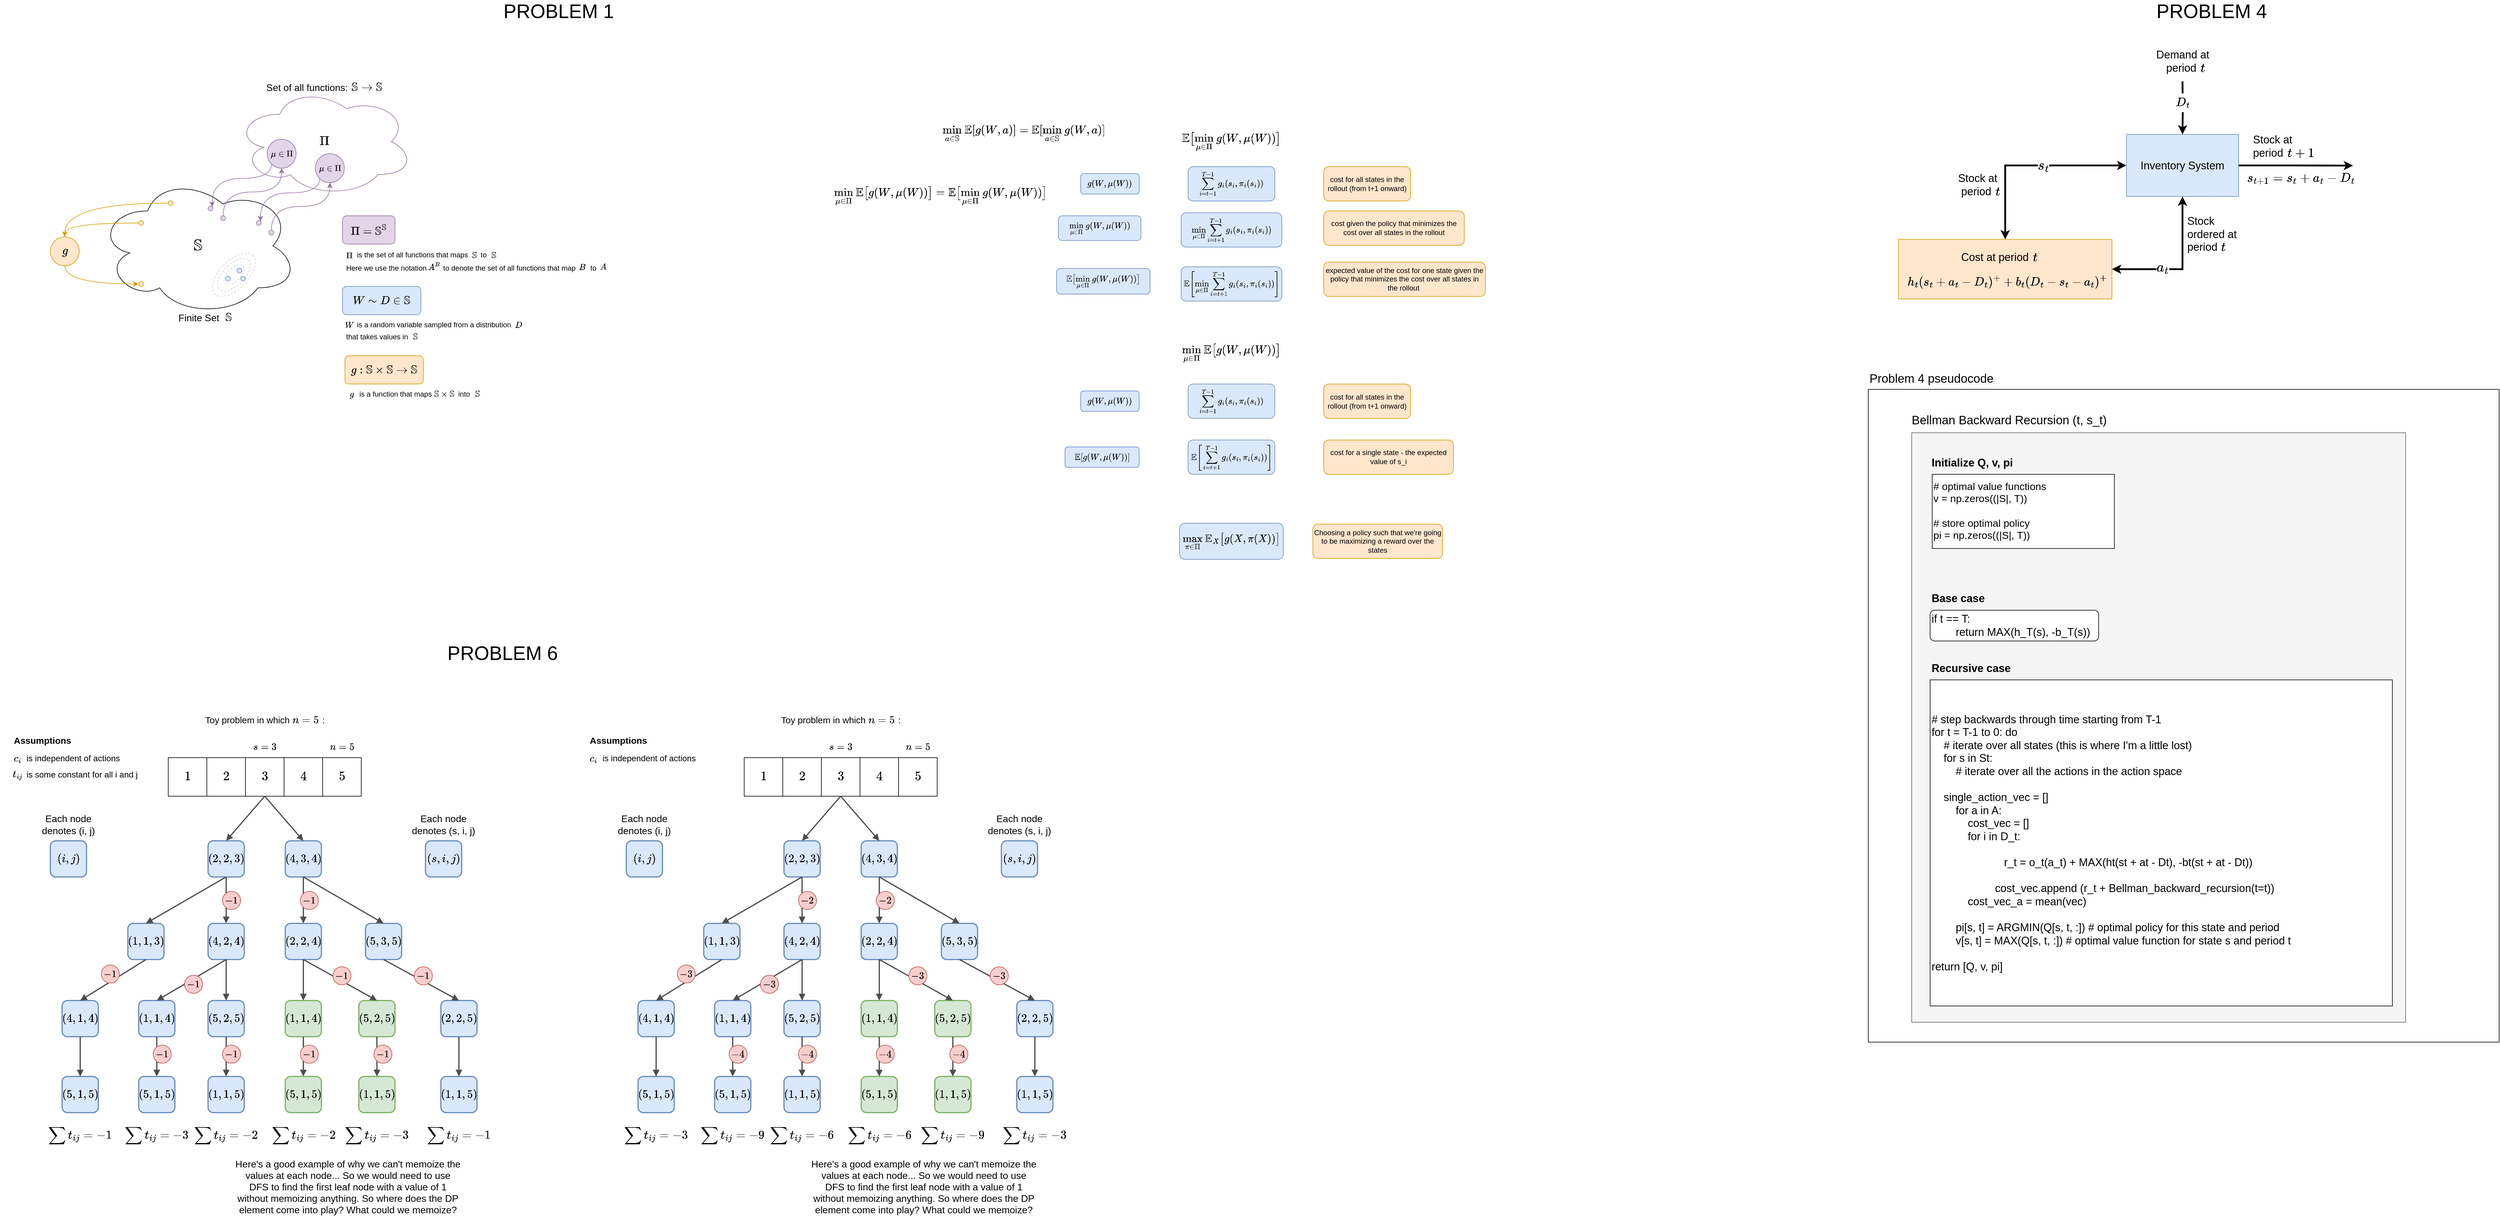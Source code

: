 <mxfile version="21.5.2" type="device">
  <diagram name="Page-1" id="Hbwt1RqX-_SCLpMenBvQ">
    <mxGraphModel dx="1861" dy="2100" grid="0" gridSize="10" guides="1" tooltips="1" connect="1" arrows="1" fold="1" page="0" pageScale="1" pageWidth="850" pageHeight="1100" math="1" shadow="0">
      <root>
        <mxCell id="0" />
        <mxCell id="1" parent="0" />
        <mxCell id="RwjSKkJ2c-AfhbRD7why-275" style="edgeStyle=orthogonalEdgeStyle;rounded=0;orthogonalLoop=1;jettySize=auto;html=1;entryX=0.5;entryY=0;entryDx=0;entryDy=0;strokeWidth=3;" edge="1" parent="1" target="RwjSKkJ2c-AfhbRD7why-260">
          <mxGeometry relative="1" as="geometry">
            <mxPoint x="3520" y="-942" as="sourcePoint" />
          </mxGeometry>
        </mxCell>
        <mxCell id="RwjSKkJ2c-AfhbRD7why-280" value="" style="rounded=0;whiteSpace=wrap;html=1;strokeColor=none;" vertex="1" parent="1">
          <mxGeometry x="3502" y="-922" width="36" height="31" as="geometry" />
        </mxCell>
        <mxCell id="RwjSKkJ2c-AfhbRD7why-1" value="$$1$$" style="rounded=0;whiteSpace=wrap;html=1;fontSize=18;" vertex="1" parent="1">
          <mxGeometry x="180" y="180" width="64" height="64" as="geometry" />
        </mxCell>
        <mxCell id="RwjSKkJ2c-AfhbRD7why-2" value="$$2$$" style="rounded=0;whiteSpace=wrap;html=1;fontSize=18;" vertex="1" parent="1">
          <mxGeometry x="244" y="180" width="64" height="64" as="geometry" />
        </mxCell>
        <mxCell id="RwjSKkJ2c-AfhbRD7why-9" style="rounded=0;orthogonalLoop=1;jettySize=auto;html=1;exitX=0.5;exitY=1;exitDx=0;exitDy=0;entryX=0.5;entryY=0;entryDx=0;entryDy=0;strokeWidth=2;strokeColor=#4D4D4D;endArrow=block;endFill=1;" edge="1" parent="1" source="RwjSKkJ2c-AfhbRD7why-3" target="RwjSKkJ2c-AfhbRD7why-8">
          <mxGeometry relative="1" as="geometry" />
        </mxCell>
        <mxCell id="RwjSKkJ2c-AfhbRD7why-3" value="$$3$$" style="rounded=0;whiteSpace=wrap;html=1;fontSize=18;" vertex="1" parent="1">
          <mxGeometry x="308" y="180" width="64" height="64" as="geometry" />
        </mxCell>
        <mxCell id="RwjSKkJ2c-AfhbRD7why-4" value="$$4$$" style="rounded=0;whiteSpace=wrap;html=1;fontSize=18;" vertex="1" parent="1">
          <mxGeometry x="372" y="180" width="64" height="64" as="geometry" />
        </mxCell>
        <mxCell id="RwjSKkJ2c-AfhbRD7why-5" value="$$5$$" style="rounded=0;whiteSpace=wrap;html=1;fontSize=18;" vertex="1" parent="1">
          <mxGeometry x="436" y="180" width="64" height="64" as="geometry" />
        </mxCell>
        <mxCell id="RwjSKkJ2c-AfhbRD7why-6" value="$$n=5$$" style="text;html=1;strokeColor=none;fillColor=none;align=center;verticalAlign=middle;whiteSpace=wrap;rounded=0;fontSize=14;" vertex="1" parent="1">
          <mxGeometry x="438" y="147" width="60" height="30" as="geometry" />
        </mxCell>
        <mxCell id="RwjSKkJ2c-AfhbRD7why-7" value="$$s=3$$" style="text;html=1;strokeColor=none;fillColor=none;align=center;verticalAlign=middle;whiteSpace=wrap;rounded=0;fontSize=14;" vertex="1" parent="1">
          <mxGeometry x="310" y="147" width="60" height="30" as="geometry" />
        </mxCell>
        <mxCell id="RwjSKkJ2c-AfhbRD7why-8" value="$$(2,2, 3)$$" style="rounded=1;whiteSpace=wrap;html=1;fillColor=#dae8fc;strokeColor=#6c8ebf;fontSize=16;strokeWidth=2;" vertex="1" parent="1">
          <mxGeometry x="246" y="318" width="60" height="60" as="geometry" />
        </mxCell>
        <mxCell id="RwjSKkJ2c-AfhbRD7why-10" value="$$(4, 3, 4)$$" style="rounded=1;whiteSpace=wrap;html=1;fillColor=#dae8fc;strokeColor=#6c8ebf;fontSize=16;strokeWidth=2;" vertex="1" parent="1">
          <mxGeometry x="374" y="318" width="60" height="60" as="geometry" />
        </mxCell>
        <mxCell id="RwjSKkJ2c-AfhbRD7why-12" style="rounded=0;orthogonalLoop=1;jettySize=auto;html=1;exitX=0.5;exitY=1;exitDx=0;exitDy=0;entryX=0.5;entryY=0;entryDx=0;entryDy=0;strokeWidth=2;strokeColor=#4D4D4D;endArrow=block;endFill=1;" edge="1" parent="1" source="RwjSKkJ2c-AfhbRD7why-3" target="RwjSKkJ2c-AfhbRD7why-10">
          <mxGeometry relative="1" as="geometry">
            <mxPoint x="350" y="254" as="sourcePoint" />
            <mxPoint x="286" y="328" as="targetPoint" />
          </mxGeometry>
        </mxCell>
        <mxCell id="RwjSKkJ2c-AfhbRD7why-13" value="Toy problem in which&amp;nbsp; &amp;nbsp; &amp;nbsp; &amp;nbsp; &amp;nbsp; &amp;nbsp; &amp;nbsp;:" style="text;html=1;strokeColor=none;fillColor=none;align=center;verticalAlign=middle;whiteSpace=wrap;rounded=0;fontSize=15;" vertex="1" parent="1">
          <mxGeometry x="239.5" y="102" width="201" height="30" as="geometry" />
        </mxCell>
        <mxCell id="RwjSKkJ2c-AfhbRD7why-14" value="$$n=5$$" style="text;html=1;strokeColor=none;fillColor=none;align=center;verticalAlign=middle;whiteSpace=wrap;rounded=0;fontSize=15;" vertex="1" parent="1">
          <mxGeometry x="377.5" y="102" width="60" height="30" as="geometry" />
        </mxCell>
        <mxCell id="RwjSKkJ2c-AfhbRD7why-17" value="$$(1,1, 3)$$" style="rounded=1;whiteSpace=wrap;html=1;fillColor=#dae8fc;strokeColor=#6c8ebf;fontSize=16;strokeWidth=2;" vertex="1" parent="1">
          <mxGeometry x="113" y="455" width="60" height="60" as="geometry" />
        </mxCell>
        <mxCell id="RwjSKkJ2c-AfhbRD7why-18" value="$$(4,2, 4)$$" style="rounded=1;whiteSpace=wrap;html=1;fillColor=#dae8fc;strokeColor=#6c8ebf;fontSize=16;strokeWidth=2;" vertex="1" parent="1">
          <mxGeometry x="246" y="455" width="60" height="60" as="geometry" />
        </mxCell>
        <mxCell id="RwjSKkJ2c-AfhbRD7why-19" style="rounded=0;orthogonalLoop=1;jettySize=auto;html=1;exitX=0.5;exitY=1;exitDx=0;exitDy=0;entryX=0.5;entryY=0;entryDx=0;entryDy=0;strokeWidth=2;strokeColor=#4D4D4D;endArrow=block;endFill=1;" edge="1" parent="1" source="RwjSKkJ2c-AfhbRD7why-8" target="RwjSKkJ2c-AfhbRD7why-17">
          <mxGeometry relative="1" as="geometry">
            <mxPoint x="350" y="254" as="sourcePoint" />
            <mxPoint x="286" y="328" as="targetPoint" />
          </mxGeometry>
        </mxCell>
        <mxCell id="RwjSKkJ2c-AfhbRD7why-21" style="rounded=0;orthogonalLoop=1;jettySize=auto;html=1;exitX=0.5;exitY=1;exitDx=0;exitDy=0;entryX=0.5;entryY=0;entryDx=0;entryDy=0;strokeWidth=2;strokeColor=#4D4D4D;endArrow=block;endFill=1;" edge="1" parent="1" source="RwjSKkJ2c-AfhbRD7why-8" target="RwjSKkJ2c-AfhbRD7why-18">
          <mxGeometry relative="1" as="geometry">
            <mxPoint x="286" y="388" as="sourcePoint" />
            <mxPoint x="153" y="465" as="targetPoint" />
          </mxGeometry>
        </mxCell>
        <mxCell id="RwjSKkJ2c-AfhbRD7why-22" value="$$-1$$" style="ellipse;whiteSpace=wrap;html=1;aspect=fixed;fillColor=#f8cecc;strokeColor=#b85450;fontStyle=1;fontSize=14;" vertex="1" parent="1">
          <mxGeometry x="270" y="402" width="30" height="30" as="geometry" />
        </mxCell>
        <mxCell id="RwjSKkJ2c-AfhbRD7why-24" value="$$(i, j)$$" style="rounded=1;whiteSpace=wrap;html=1;fillColor=#dae8fc;strokeColor=#6c8ebf;fontSize=16;strokeWidth=2;" vertex="1" parent="1">
          <mxGeometry x="-15.5" y="318" width="60" height="60" as="geometry" />
        </mxCell>
        <mxCell id="RwjSKkJ2c-AfhbRD7why-25" value="Each node denotes (i, j)" style="text;html=1;strokeColor=none;fillColor=none;align=center;verticalAlign=middle;whiteSpace=wrap;rounded=0;fontSize=16;" vertex="1" parent="1">
          <mxGeometry x="-31" y="276" width="91" height="30" as="geometry" />
        </mxCell>
        <mxCell id="RwjSKkJ2c-AfhbRD7why-26" value="Assumptions" style="text;html=1;strokeColor=none;fillColor=none;align=center;verticalAlign=middle;whiteSpace=wrap;rounded=0;fontStyle=1;fontSize=15;" vertex="1" parent="1">
          <mxGeometry x="-72.5" y="140" width="87" height="22" as="geometry" />
        </mxCell>
        <mxCell id="RwjSKkJ2c-AfhbRD7why-27" value="$$c_i$$" style="text;html=1;strokeColor=none;fillColor=none;align=center;verticalAlign=middle;whiteSpace=wrap;rounded=0;fontSize=14;" vertex="1" parent="1">
          <mxGeometry x="-83" y="170" width="26" height="22" as="geometry" />
        </mxCell>
        <mxCell id="RwjSKkJ2c-AfhbRD7why-29" value="is independent of actions" style="text;html=1;strokeColor=none;fillColor=none;align=left;verticalAlign=middle;whiteSpace=wrap;rounded=0;fontSize=14;" vertex="1" parent="1">
          <mxGeometry x="-57" y="170" width="167" height="22" as="geometry" />
        </mxCell>
        <mxCell id="RwjSKkJ2c-AfhbRD7why-31" value="$$t_{ij}$$" style="text;html=1;strokeColor=none;fillColor=none;align=center;verticalAlign=middle;whiteSpace=wrap;rounded=0;fontSize=14;" vertex="1" parent="1">
          <mxGeometry x="-83" y="197" width="26" height="22" as="geometry" />
        </mxCell>
        <mxCell id="RwjSKkJ2c-AfhbRD7why-32" value="is some constant for all i and j" style="text;html=1;strokeColor=none;fillColor=none;align=left;verticalAlign=middle;whiteSpace=wrap;rounded=0;fontSize=14;" vertex="1" parent="1">
          <mxGeometry x="-57" y="197" width="188" height="22" as="geometry" />
        </mxCell>
        <mxCell id="RwjSKkJ2c-AfhbRD7why-33" value="$$(4,1, 4)$$" style="rounded=1;whiteSpace=wrap;html=1;fillColor=#dae8fc;strokeColor=#6c8ebf;fontSize=16;strokeWidth=2;" vertex="1" parent="1">
          <mxGeometry x="4" y="583" width="60" height="60" as="geometry" />
        </mxCell>
        <mxCell id="RwjSKkJ2c-AfhbRD7why-34" style="rounded=0;orthogonalLoop=1;jettySize=auto;html=1;exitX=0.5;exitY=1;exitDx=0;exitDy=0;entryX=0.5;entryY=0;entryDx=0;entryDy=0;strokeWidth=2;strokeColor=#4D4D4D;endArrow=block;endFill=1;" edge="1" parent="1" source="RwjSKkJ2c-AfhbRD7why-17" target="RwjSKkJ2c-AfhbRD7why-33">
          <mxGeometry relative="1" as="geometry">
            <mxPoint x="286" y="388" as="sourcePoint" />
            <mxPoint x="153" y="465" as="targetPoint" />
          </mxGeometry>
        </mxCell>
        <mxCell id="RwjSKkJ2c-AfhbRD7why-35" value="$$(5,1, 5)$$" style="rounded=1;whiteSpace=wrap;html=1;fillColor=#dae8fc;strokeColor=#6c8ebf;fontSize=16;strokeWidth=2;" vertex="1" parent="1">
          <mxGeometry x="4" y="709" width="60" height="60" as="geometry" />
        </mxCell>
        <mxCell id="RwjSKkJ2c-AfhbRD7why-36" style="rounded=0;orthogonalLoop=1;jettySize=auto;html=1;exitX=0.5;exitY=1;exitDx=0;exitDy=0;entryX=0.5;entryY=0;entryDx=0;entryDy=0;strokeWidth=2;strokeColor=#4D4D4D;endArrow=block;endFill=1;" edge="1" parent="1" source="RwjSKkJ2c-AfhbRD7why-33" target="RwjSKkJ2c-AfhbRD7why-35">
          <mxGeometry relative="1" as="geometry">
            <mxPoint x="44" y="527" as="sourcePoint" />
            <mxPoint x="44" y="593" as="targetPoint" />
          </mxGeometry>
        </mxCell>
        <mxCell id="RwjSKkJ2c-AfhbRD7why-37" value="$$-1$$" style="ellipse;whiteSpace=wrap;html=1;aspect=fixed;fillColor=#f8cecc;strokeColor=#b85450;fontStyle=1;fontSize=14;" vertex="1" parent="1">
          <mxGeometry x="69" y="524" width="30" height="30" as="geometry" />
        </mxCell>
        <mxCell id="RwjSKkJ2c-AfhbRD7why-38" value="$$\sum t_{ij} = -1$$" style="text;html=1;strokeColor=none;fillColor=none;align=center;verticalAlign=middle;whiteSpace=wrap;rounded=0;fontSize=17;" vertex="1" parent="1">
          <mxGeometry x="4" y="792" width="60" height="30" as="geometry" />
        </mxCell>
        <mxCell id="RwjSKkJ2c-AfhbRD7why-40" value="$$(1,1, 4)$$" style="rounded=1;whiteSpace=wrap;html=1;fillColor=#dae8fc;strokeColor=#6c8ebf;fontSize=16;strokeWidth=2;" vertex="1" parent="1">
          <mxGeometry x="131" y="583" width="60" height="60" as="geometry" />
        </mxCell>
        <mxCell id="RwjSKkJ2c-AfhbRD7why-41" value="$$(5,2, 5)$$" style="rounded=1;whiteSpace=wrap;html=1;fillColor=#dae8fc;strokeColor=#6c8ebf;fontSize=16;strokeWidth=2;" vertex="1" parent="1">
          <mxGeometry x="246" y="583" width="60" height="60" as="geometry" />
        </mxCell>
        <mxCell id="RwjSKkJ2c-AfhbRD7why-42" value="$$(5,1, 5)$$" style="rounded=1;whiteSpace=wrap;html=1;fillColor=#dae8fc;strokeColor=#6c8ebf;fontSize=16;strokeWidth=2;" vertex="1" parent="1">
          <mxGeometry x="131" y="709" width="60" height="60" as="geometry" />
        </mxCell>
        <mxCell id="RwjSKkJ2c-AfhbRD7why-43" value="$$(1,1, 5)$$" style="rounded=1;whiteSpace=wrap;html=1;fillColor=#dae8fc;strokeColor=#6c8ebf;fontSize=16;strokeWidth=2;" vertex="1" parent="1">
          <mxGeometry x="246" y="709" width="60" height="60" as="geometry" />
        </mxCell>
        <mxCell id="RwjSKkJ2c-AfhbRD7why-44" style="rounded=0;orthogonalLoop=1;jettySize=auto;html=1;exitX=0.5;exitY=1;exitDx=0;exitDy=0;entryX=0.5;entryY=0;entryDx=0;entryDy=0;strokeWidth=2;strokeColor=#4D4D4D;endArrow=block;endFill=1;" edge="1" parent="1" source="RwjSKkJ2c-AfhbRD7why-18" target="RwjSKkJ2c-AfhbRD7why-40">
          <mxGeometry relative="1" as="geometry">
            <mxPoint x="286" y="388" as="sourcePoint" />
            <mxPoint x="153" y="465" as="targetPoint" />
          </mxGeometry>
        </mxCell>
        <mxCell id="RwjSKkJ2c-AfhbRD7why-45" style="rounded=0;orthogonalLoop=1;jettySize=auto;html=1;exitX=0.5;exitY=1;exitDx=0;exitDy=0;entryX=0.5;entryY=0;entryDx=0;entryDy=0;strokeWidth=2;strokeColor=#4D4D4D;endArrow=block;endFill=1;" edge="1" parent="1" source="RwjSKkJ2c-AfhbRD7why-18" target="RwjSKkJ2c-AfhbRD7why-41">
          <mxGeometry relative="1" as="geometry">
            <mxPoint x="296" y="398" as="sourcePoint" />
            <mxPoint x="163" y="475" as="targetPoint" />
          </mxGeometry>
        </mxCell>
        <mxCell id="RwjSKkJ2c-AfhbRD7why-46" style="rounded=0;orthogonalLoop=1;jettySize=auto;html=1;exitX=0.5;exitY=1;exitDx=0;exitDy=0;entryX=0.5;entryY=0;entryDx=0;entryDy=0;strokeWidth=2;strokeColor=#4D4D4D;endArrow=block;endFill=1;" edge="1" parent="1" source="RwjSKkJ2c-AfhbRD7why-40" target="RwjSKkJ2c-AfhbRD7why-42">
          <mxGeometry relative="1" as="geometry">
            <mxPoint x="306" y="408" as="sourcePoint" />
            <mxPoint x="173" y="485" as="targetPoint" />
          </mxGeometry>
        </mxCell>
        <mxCell id="RwjSKkJ2c-AfhbRD7why-47" style="rounded=0;orthogonalLoop=1;jettySize=auto;html=1;exitX=0.5;exitY=1;exitDx=0;exitDy=0;entryX=0.5;entryY=0;entryDx=0;entryDy=0;strokeWidth=2;strokeColor=#4D4D4D;endArrow=block;endFill=1;" edge="1" parent="1" source="RwjSKkJ2c-AfhbRD7why-41" target="RwjSKkJ2c-AfhbRD7why-43">
          <mxGeometry relative="1" as="geometry">
            <mxPoint x="316" y="418" as="sourcePoint" />
            <mxPoint x="183" y="495" as="targetPoint" />
          </mxGeometry>
        </mxCell>
        <mxCell id="RwjSKkJ2c-AfhbRD7why-48" value="$$-1$$" style="ellipse;whiteSpace=wrap;html=1;aspect=fixed;fillColor=#f8cecc;strokeColor=#b85450;fontStyle=1;fontSize=14;" vertex="1" parent="1">
          <mxGeometry x="207" y="541" width="30" height="30" as="geometry" />
        </mxCell>
        <mxCell id="RwjSKkJ2c-AfhbRD7why-49" value="$$-1$$" style="ellipse;whiteSpace=wrap;html=1;aspect=fixed;fillColor=#f8cecc;strokeColor=#b85450;fontStyle=1;fontSize=14;" vertex="1" parent="1">
          <mxGeometry x="155" y="657" width="30" height="30" as="geometry" />
        </mxCell>
        <mxCell id="RwjSKkJ2c-AfhbRD7why-50" value="$$-1$$" style="ellipse;whiteSpace=wrap;html=1;aspect=fixed;fillColor=#f8cecc;strokeColor=#b85450;fontStyle=1;fontSize=14;" vertex="1" parent="1">
          <mxGeometry x="270" y="657" width="30" height="30" as="geometry" />
        </mxCell>
        <mxCell id="RwjSKkJ2c-AfhbRD7why-51" value="$$\sum t_{ij} = -3$$" style="text;html=1;strokeColor=none;fillColor=none;align=center;verticalAlign=middle;whiteSpace=wrap;rounded=0;fontSize=17;" vertex="1" parent="1">
          <mxGeometry x="131" y="792" width="60" height="30" as="geometry" />
        </mxCell>
        <mxCell id="RwjSKkJ2c-AfhbRD7why-52" value="$$\sum t_{ij} = -2$$" style="text;html=1;strokeColor=none;fillColor=none;align=center;verticalAlign=middle;whiteSpace=wrap;rounded=0;fontSize=17;" vertex="1" parent="1">
          <mxGeometry x="246" y="792" width="60" height="30" as="geometry" />
        </mxCell>
        <mxCell id="RwjSKkJ2c-AfhbRD7why-53" value="$$(s, i, j)$$" style="rounded=1;whiteSpace=wrap;html=1;fillColor=#dae8fc;strokeColor=#6c8ebf;fontSize=16;strokeWidth=2;" vertex="1" parent="1">
          <mxGeometry x="606.5" y="318" width="60" height="60" as="geometry" />
        </mxCell>
        <mxCell id="RwjSKkJ2c-AfhbRD7why-54" value="Each node denotes (s, i, j)" style="text;html=1;strokeColor=none;fillColor=none;align=center;verticalAlign=middle;whiteSpace=wrap;rounded=0;fontSize=16;" vertex="1" parent="1">
          <mxGeometry x="577" y="276" width="119" height="30" as="geometry" />
        </mxCell>
        <mxCell id="RwjSKkJ2c-AfhbRD7why-55" value="$$(2,2,4)$$" style="rounded=1;whiteSpace=wrap;html=1;fillColor=#dae8fc;strokeColor=#6c8ebf;fontSize=16;strokeWidth=2;" vertex="1" parent="1">
          <mxGeometry x="374" y="455" width="60" height="60" as="geometry" />
        </mxCell>
        <mxCell id="RwjSKkJ2c-AfhbRD7why-56" value="$$(5,3,5)$$" style="rounded=1;whiteSpace=wrap;html=1;fillColor=#dae8fc;strokeColor=#6c8ebf;fontSize=16;strokeWidth=2;" vertex="1" parent="1">
          <mxGeometry x="507" y="455" width="60" height="60" as="geometry" />
        </mxCell>
        <mxCell id="RwjSKkJ2c-AfhbRD7why-57" style="rounded=0;orthogonalLoop=1;jettySize=auto;html=1;exitX=0.5;exitY=1;exitDx=0;exitDy=0;entryX=0.5;entryY=0;entryDx=0;entryDy=0;strokeWidth=2;strokeColor=#4D4D4D;endArrow=block;endFill=1;" edge="1" parent="1" source="RwjSKkJ2c-AfhbRD7why-10" target="RwjSKkJ2c-AfhbRD7why-55">
          <mxGeometry relative="1" as="geometry">
            <mxPoint x="286" y="388" as="sourcePoint" />
            <mxPoint x="153" y="465" as="targetPoint" />
          </mxGeometry>
        </mxCell>
        <mxCell id="RwjSKkJ2c-AfhbRD7why-58" style="rounded=0;orthogonalLoop=1;jettySize=auto;html=1;exitX=0.5;exitY=1;exitDx=0;exitDy=0;entryX=0.5;entryY=0;entryDx=0;entryDy=0;strokeWidth=2;strokeColor=#4D4D4D;endArrow=block;endFill=1;" edge="1" parent="1" source="RwjSKkJ2c-AfhbRD7why-10" target="RwjSKkJ2c-AfhbRD7why-56">
          <mxGeometry relative="1" as="geometry">
            <mxPoint x="296" y="398" as="sourcePoint" />
            <mxPoint x="163" y="475" as="targetPoint" />
          </mxGeometry>
        </mxCell>
        <mxCell id="RwjSKkJ2c-AfhbRD7why-59" value="$$(2,2,5)$$" style="rounded=1;whiteSpace=wrap;html=1;fillColor=#dae8fc;strokeColor=#6c8ebf;fontSize=16;strokeWidth=2;" vertex="1" parent="1">
          <mxGeometry x="632" y="583" width="60" height="60" as="geometry" />
        </mxCell>
        <mxCell id="RwjSKkJ2c-AfhbRD7why-60" value="$$(1,1,5)$$" style="rounded=1;whiteSpace=wrap;html=1;fillColor=#dae8fc;strokeColor=#6c8ebf;fontSize=16;strokeWidth=2;" vertex="1" parent="1">
          <mxGeometry x="632" y="709" width="60" height="60" as="geometry" />
        </mxCell>
        <mxCell id="RwjSKkJ2c-AfhbRD7why-61" style="rounded=0;orthogonalLoop=1;jettySize=auto;html=1;exitX=0.5;exitY=1;exitDx=0;exitDy=0;entryX=0.5;entryY=0;entryDx=0;entryDy=0;strokeWidth=2;strokeColor=#4D4D4D;endArrow=block;endFill=1;" edge="1" parent="1" source="RwjSKkJ2c-AfhbRD7why-56" target="RwjSKkJ2c-AfhbRD7why-59">
          <mxGeometry relative="1" as="geometry">
            <mxPoint x="414" y="388" as="sourcePoint" />
            <mxPoint x="547" y="465" as="targetPoint" />
          </mxGeometry>
        </mxCell>
        <mxCell id="RwjSKkJ2c-AfhbRD7why-62" style="rounded=0;orthogonalLoop=1;jettySize=auto;html=1;exitX=0.5;exitY=1;exitDx=0;exitDy=0;entryX=0.5;entryY=0;entryDx=0;entryDy=0;strokeWidth=2;strokeColor=#4D4D4D;endArrow=block;endFill=1;" edge="1" parent="1" source="RwjSKkJ2c-AfhbRD7why-59" target="RwjSKkJ2c-AfhbRD7why-60">
          <mxGeometry relative="1" as="geometry">
            <mxPoint x="424" y="398" as="sourcePoint" />
            <mxPoint x="557" y="475" as="targetPoint" />
          </mxGeometry>
        </mxCell>
        <mxCell id="RwjSKkJ2c-AfhbRD7why-63" value="$$(1,1,4)$$" style="rounded=1;whiteSpace=wrap;html=1;fillColor=#d5e8d4;strokeColor=#82b366;fontSize=16;strokeWidth=2;" vertex="1" parent="1">
          <mxGeometry x="374" y="583" width="60" height="60" as="geometry" />
        </mxCell>
        <mxCell id="RwjSKkJ2c-AfhbRD7why-64" value="$$(5,2,5)$$" style="rounded=1;whiteSpace=wrap;html=1;fillColor=#d5e8d4;strokeColor=#82b366;fontSize=16;strokeWidth=2;" vertex="1" parent="1">
          <mxGeometry x="496" y="583" width="60" height="60" as="geometry" />
        </mxCell>
        <mxCell id="RwjSKkJ2c-AfhbRD7why-65" style="rounded=0;orthogonalLoop=1;jettySize=auto;html=1;exitX=0.5;exitY=1;exitDx=0;exitDy=0;entryX=0.5;entryY=0;entryDx=0;entryDy=0;strokeWidth=2;strokeColor=#4D4D4D;endArrow=block;endFill=1;" edge="1" parent="1" source="RwjSKkJ2c-AfhbRD7why-55" target="RwjSKkJ2c-AfhbRD7why-63">
          <mxGeometry relative="1" as="geometry">
            <mxPoint x="414" y="388" as="sourcePoint" />
            <mxPoint x="414" y="465" as="targetPoint" />
          </mxGeometry>
        </mxCell>
        <mxCell id="RwjSKkJ2c-AfhbRD7why-66" style="rounded=0;orthogonalLoop=1;jettySize=auto;html=1;exitX=0.5;exitY=1;exitDx=0;exitDy=0;entryX=0.5;entryY=0;entryDx=0;entryDy=0;strokeWidth=2;strokeColor=#4D4D4D;endArrow=block;endFill=1;" edge="1" parent="1" source="RwjSKkJ2c-AfhbRD7why-55" target="RwjSKkJ2c-AfhbRD7why-64">
          <mxGeometry relative="1" as="geometry">
            <mxPoint x="424" y="398" as="sourcePoint" />
            <mxPoint x="424" y="475" as="targetPoint" />
          </mxGeometry>
        </mxCell>
        <mxCell id="RwjSKkJ2c-AfhbRD7why-67" value="$$(5,1,5)$$" style="rounded=1;whiteSpace=wrap;html=1;fillColor=#d5e8d4;strokeColor=#82b366;fontSize=16;strokeWidth=2;" vertex="1" parent="1">
          <mxGeometry x="374" y="709" width="60" height="60" as="geometry" />
        </mxCell>
        <mxCell id="RwjSKkJ2c-AfhbRD7why-68" value="$$(1,1,5)$$" style="rounded=1;whiteSpace=wrap;html=1;fillColor=#d5e8d4;strokeColor=#82b366;fontSize=16;strokeWidth=2;" vertex="1" parent="1">
          <mxGeometry x="496" y="709" width="60" height="60" as="geometry" />
        </mxCell>
        <mxCell id="RwjSKkJ2c-AfhbRD7why-69" style="rounded=0;orthogonalLoop=1;jettySize=auto;html=1;exitX=0.5;exitY=1;exitDx=0;exitDy=0;entryX=0.5;entryY=0;entryDx=0;entryDy=0;strokeWidth=2;strokeColor=#4D4D4D;endArrow=block;endFill=1;" edge="1" parent="1" source="RwjSKkJ2c-AfhbRD7why-63" target="RwjSKkJ2c-AfhbRD7why-67">
          <mxGeometry relative="1" as="geometry">
            <mxPoint x="414" y="525" as="sourcePoint" />
            <mxPoint x="414" y="593" as="targetPoint" />
          </mxGeometry>
        </mxCell>
        <mxCell id="RwjSKkJ2c-AfhbRD7why-70" style="rounded=0;orthogonalLoop=1;jettySize=auto;html=1;exitX=0.5;exitY=1;exitDx=0;exitDy=0;entryX=0.5;entryY=0;entryDx=0;entryDy=0;strokeWidth=2;strokeColor=#4D4D4D;endArrow=block;endFill=1;" edge="1" parent="1" source="RwjSKkJ2c-AfhbRD7why-64" target="RwjSKkJ2c-AfhbRD7why-68">
          <mxGeometry relative="1" as="geometry">
            <mxPoint x="434" y="535" as="sourcePoint" />
            <mxPoint x="434" y="603" as="targetPoint" />
          </mxGeometry>
        </mxCell>
        <mxCell id="RwjSKkJ2c-AfhbRD7why-71" value="$$-1$$" style="ellipse;whiteSpace=wrap;html=1;aspect=fixed;fillColor=#f8cecc;strokeColor=#b85450;fontStyle=1;fontSize=14;" vertex="1" parent="1">
          <mxGeometry x="399" y="402" width="30" height="30" as="geometry" />
        </mxCell>
        <mxCell id="RwjSKkJ2c-AfhbRD7why-72" value="$$-1$$" style="ellipse;whiteSpace=wrap;html=1;aspect=fixed;fillColor=#f8cecc;strokeColor=#b85450;fontStyle=1;fontSize=14;" vertex="1" parent="1">
          <mxGeometry x="453" y="527" width="30" height="30" as="geometry" />
        </mxCell>
        <mxCell id="RwjSKkJ2c-AfhbRD7why-73" value="$$-1$$" style="ellipse;whiteSpace=wrap;html=1;aspect=fixed;fillColor=#f8cecc;strokeColor=#b85450;fontStyle=1;fontSize=14;" vertex="1" parent="1">
          <mxGeometry x="521" y="657" width="30" height="30" as="geometry" />
        </mxCell>
        <mxCell id="RwjSKkJ2c-AfhbRD7why-74" value="$$-1$$" style="ellipse;whiteSpace=wrap;html=1;aspect=fixed;fillColor=#f8cecc;strokeColor=#b85450;fontStyle=1;fontSize=14;" vertex="1" parent="1">
          <mxGeometry x="399" y="657" width="30" height="30" as="geometry" />
        </mxCell>
        <mxCell id="RwjSKkJ2c-AfhbRD7why-75" value="$$-1$$" style="ellipse;whiteSpace=wrap;html=1;aspect=fixed;fillColor=#f8cecc;strokeColor=#b85450;fontStyle=1;fontSize=14;" vertex="1" parent="1">
          <mxGeometry x="588" y="527" width="30" height="30" as="geometry" />
        </mxCell>
        <mxCell id="RwjSKkJ2c-AfhbRD7why-76" value="$$\sum t_{ij} = -2$$" style="text;html=1;strokeColor=none;fillColor=none;align=center;verticalAlign=middle;whiteSpace=wrap;rounded=0;fontSize=17;" vertex="1" parent="1">
          <mxGeometry x="375" y="792" width="60" height="30" as="geometry" />
        </mxCell>
        <mxCell id="RwjSKkJ2c-AfhbRD7why-77" value="$$\sum t_{ij} = -3$$" style="text;html=1;strokeColor=none;fillColor=none;align=center;verticalAlign=middle;whiteSpace=wrap;rounded=0;fontSize=17;" vertex="1" parent="1">
          <mxGeometry x="496" y="792" width="60" height="30" as="geometry" />
        </mxCell>
        <mxCell id="RwjSKkJ2c-AfhbRD7why-78" value="$$\sum t_{ij} = -1$$" style="text;html=1;strokeColor=none;fillColor=none;align=center;verticalAlign=middle;whiteSpace=wrap;rounded=0;fontSize=17;" vertex="1" parent="1">
          <mxGeometry x="632" y="792" width="60" height="30" as="geometry" />
        </mxCell>
        <mxCell id="RwjSKkJ2c-AfhbRD7why-79" value="Here&#39;s a good example of why we can&#39;t memoize the values at each node... So we would need to use DFS to find the first leaf node with a value of 1 without memoizing anything. So where does the DP element come into play? What could we memoize?" style="text;html=1;strokeColor=none;fillColor=none;align=center;verticalAlign=middle;whiteSpace=wrap;rounded=0;fontSize=16;" vertex="1" parent="1">
          <mxGeometry x="288.5" y="855" width="378" height="73" as="geometry" />
        </mxCell>
        <mxCell id="RwjSKkJ2c-AfhbRD7why-83" value="$$1$$" style="rounded=0;whiteSpace=wrap;html=1;fontSize=18;" vertex="1" parent="1">
          <mxGeometry x="1135" y="180" width="64" height="64" as="geometry" />
        </mxCell>
        <mxCell id="RwjSKkJ2c-AfhbRD7why-84" value="$$2$$" style="rounded=0;whiteSpace=wrap;html=1;fontSize=18;" vertex="1" parent="1">
          <mxGeometry x="1199" y="180" width="64" height="64" as="geometry" />
        </mxCell>
        <mxCell id="RwjSKkJ2c-AfhbRD7why-85" style="rounded=0;orthogonalLoop=1;jettySize=auto;html=1;exitX=0.5;exitY=1;exitDx=0;exitDy=0;entryX=0.5;entryY=0;entryDx=0;entryDy=0;strokeWidth=2;strokeColor=#4D4D4D;endArrow=block;endFill=1;" edge="1" parent="1" source="RwjSKkJ2c-AfhbRD7why-86" target="RwjSKkJ2c-AfhbRD7why-91">
          <mxGeometry relative="1" as="geometry" />
        </mxCell>
        <mxCell id="RwjSKkJ2c-AfhbRD7why-86" value="$$3$$" style="rounded=0;whiteSpace=wrap;html=1;fontSize=18;" vertex="1" parent="1">
          <mxGeometry x="1263" y="180" width="64" height="64" as="geometry" />
        </mxCell>
        <mxCell id="RwjSKkJ2c-AfhbRD7why-87" value="$$4$$" style="rounded=0;whiteSpace=wrap;html=1;fontSize=18;" vertex="1" parent="1">
          <mxGeometry x="1327" y="180" width="64" height="64" as="geometry" />
        </mxCell>
        <mxCell id="RwjSKkJ2c-AfhbRD7why-88" value="$$5$$" style="rounded=0;whiteSpace=wrap;html=1;fontSize=18;" vertex="1" parent="1">
          <mxGeometry x="1391" y="180" width="64" height="64" as="geometry" />
        </mxCell>
        <mxCell id="RwjSKkJ2c-AfhbRD7why-89" value="$$n=5$$" style="text;html=1;strokeColor=none;fillColor=none;align=center;verticalAlign=middle;whiteSpace=wrap;rounded=0;fontSize=14;" vertex="1" parent="1">
          <mxGeometry x="1393" y="147" width="60" height="30" as="geometry" />
        </mxCell>
        <mxCell id="RwjSKkJ2c-AfhbRD7why-90" value="$$s=3$$" style="text;html=1;strokeColor=none;fillColor=none;align=center;verticalAlign=middle;whiteSpace=wrap;rounded=0;fontSize=14;" vertex="1" parent="1">
          <mxGeometry x="1265" y="147" width="60" height="30" as="geometry" />
        </mxCell>
        <mxCell id="RwjSKkJ2c-AfhbRD7why-91" value="$$(2,2, 3)$$" style="rounded=1;whiteSpace=wrap;html=1;fillColor=#dae8fc;strokeColor=#6c8ebf;fontSize=16;strokeWidth=2;" vertex="1" parent="1">
          <mxGeometry x="1201" y="318" width="60" height="60" as="geometry" />
        </mxCell>
        <mxCell id="RwjSKkJ2c-AfhbRD7why-92" value="$$(4, 3, 4)$$" style="rounded=1;whiteSpace=wrap;html=1;fillColor=#dae8fc;strokeColor=#6c8ebf;fontSize=16;strokeWidth=2;" vertex="1" parent="1">
          <mxGeometry x="1329" y="318" width="60" height="60" as="geometry" />
        </mxCell>
        <mxCell id="RwjSKkJ2c-AfhbRD7why-93" style="rounded=0;orthogonalLoop=1;jettySize=auto;html=1;exitX=0.5;exitY=1;exitDx=0;exitDy=0;entryX=0.5;entryY=0;entryDx=0;entryDy=0;strokeWidth=2;strokeColor=#4D4D4D;endArrow=block;endFill=1;" edge="1" parent="1" source="RwjSKkJ2c-AfhbRD7why-86" target="RwjSKkJ2c-AfhbRD7why-92">
          <mxGeometry relative="1" as="geometry">
            <mxPoint x="1305" y="254" as="sourcePoint" />
            <mxPoint x="1241" y="328" as="targetPoint" />
          </mxGeometry>
        </mxCell>
        <mxCell id="RwjSKkJ2c-AfhbRD7why-94" value="Toy problem in which&amp;nbsp; &amp;nbsp; &amp;nbsp; &amp;nbsp; &amp;nbsp; &amp;nbsp; &amp;nbsp;:" style="text;html=1;strokeColor=none;fillColor=none;align=center;verticalAlign=middle;whiteSpace=wrap;rounded=0;fontSize=15;" vertex="1" parent="1">
          <mxGeometry x="1194.5" y="102" width="201" height="30" as="geometry" />
        </mxCell>
        <mxCell id="RwjSKkJ2c-AfhbRD7why-95" value="$$n=5$$" style="text;html=1;strokeColor=none;fillColor=none;align=center;verticalAlign=middle;whiteSpace=wrap;rounded=0;fontSize=15;" vertex="1" parent="1">
          <mxGeometry x="1332.5" y="102" width="60" height="30" as="geometry" />
        </mxCell>
        <mxCell id="RwjSKkJ2c-AfhbRD7why-96" value="$$(1,1, 3)$$" style="rounded=1;whiteSpace=wrap;html=1;fillColor=#dae8fc;strokeColor=#6c8ebf;fontSize=16;strokeWidth=2;" vertex="1" parent="1">
          <mxGeometry x="1068" y="455" width="60" height="60" as="geometry" />
        </mxCell>
        <mxCell id="RwjSKkJ2c-AfhbRD7why-97" value="$$(4,2, 4)$$" style="rounded=1;whiteSpace=wrap;html=1;fillColor=#dae8fc;strokeColor=#6c8ebf;fontSize=16;strokeWidth=2;" vertex="1" parent="1">
          <mxGeometry x="1201" y="455" width="60" height="60" as="geometry" />
        </mxCell>
        <mxCell id="RwjSKkJ2c-AfhbRD7why-98" style="rounded=0;orthogonalLoop=1;jettySize=auto;html=1;exitX=0.5;exitY=1;exitDx=0;exitDy=0;entryX=0.5;entryY=0;entryDx=0;entryDy=0;strokeWidth=2;strokeColor=#4D4D4D;endArrow=block;endFill=1;" edge="1" parent="1" source="RwjSKkJ2c-AfhbRD7why-91" target="RwjSKkJ2c-AfhbRD7why-96">
          <mxGeometry relative="1" as="geometry">
            <mxPoint x="1305" y="254" as="sourcePoint" />
            <mxPoint x="1241" y="328" as="targetPoint" />
          </mxGeometry>
        </mxCell>
        <mxCell id="RwjSKkJ2c-AfhbRD7why-99" style="rounded=0;orthogonalLoop=1;jettySize=auto;html=1;exitX=0.5;exitY=1;exitDx=0;exitDy=0;entryX=0.5;entryY=0;entryDx=0;entryDy=0;strokeWidth=2;strokeColor=#4D4D4D;endArrow=block;endFill=1;" edge="1" parent="1" source="RwjSKkJ2c-AfhbRD7why-91" target="RwjSKkJ2c-AfhbRD7why-97">
          <mxGeometry relative="1" as="geometry">
            <mxPoint x="1241" y="388" as="sourcePoint" />
            <mxPoint x="1108" y="465" as="targetPoint" />
          </mxGeometry>
        </mxCell>
        <mxCell id="RwjSKkJ2c-AfhbRD7why-100" value="$$-2$$" style="ellipse;whiteSpace=wrap;html=1;aspect=fixed;fillColor=#f8cecc;strokeColor=#b85450;fontStyle=1;fontSize=14;" vertex="1" parent="1">
          <mxGeometry x="1225" y="402" width="30" height="30" as="geometry" />
        </mxCell>
        <mxCell id="RwjSKkJ2c-AfhbRD7why-101" value="$$(i, j)$$" style="rounded=1;whiteSpace=wrap;html=1;fillColor=#dae8fc;strokeColor=#6c8ebf;fontSize=16;strokeWidth=2;" vertex="1" parent="1">
          <mxGeometry x="939.5" y="318" width="60" height="60" as="geometry" />
        </mxCell>
        <mxCell id="RwjSKkJ2c-AfhbRD7why-102" value="Each node denotes (i, j)" style="text;html=1;strokeColor=none;fillColor=none;align=center;verticalAlign=middle;whiteSpace=wrap;rounded=0;fontSize=16;" vertex="1" parent="1">
          <mxGeometry x="924" y="276" width="91" height="30" as="geometry" />
        </mxCell>
        <mxCell id="RwjSKkJ2c-AfhbRD7why-103" value="Assumptions" style="text;html=1;strokeColor=none;fillColor=none;align=center;verticalAlign=middle;whiteSpace=wrap;rounded=0;fontStyle=1;fontSize=15;" vertex="1" parent="1">
          <mxGeometry x="882.5" y="140" width="87" height="22" as="geometry" />
        </mxCell>
        <mxCell id="RwjSKkJ2c-AfhbRD7why-104" value="$$c_i$$" style="text;html=1;strokeColor=none;fillColor=none;align=center;verticalAlign=middle;whiteSpace=wrap;rounded=0;fontSize=14;" vertex="1" parent="1">
          <mxGeometry x="872" y="170" width="26" height="22" as="geometry" />
        </mxCell>
        <mxCell id="RwjSKkJ2c-AfhbRD7why-105" value="is independent of actions" style="text;html=1;strokeColor=none;fillColor=none;align=left;verticalAlign=middle;whiteSpace=wrap;rounded=0;fontSize=14;" vertex="1" parent="1">
          <mxGeometry x="898" y="170" width="167" height="22" as="geometry" />
        </mxCell>
        <mxCell id="RwjSKkJ2c-AfhbRD7why-108" value="$$(4,1, 4)$$" style="rounded=1;whiteSpace=wrap;html=1;fillColor=#dae8fc;strokeColor=#6c8ebf;fontSize=16;strokeWidth=2;" vertex="1" parent="1">
          <mxGeometry x="959" y="583" width="60" height="60" as="geometry" />
        </mxCell>
        <mxCell id="RwjSKkJ2c-AfhbRD7why-109" style="rounded=0;orthogonalLoop=1;jettySize=auto;html=1;exitX=0.5;exitY=1;exitDx=0;exitDy=0;entryX=0.5;entryY=0;entryDx=0;entryDy=0;strokeWidth=2;strokeColor=#4D4D4D;endArrow=block;endFill=1;" edge="1" parent="1" source="RwjSKkJ2c-AfhbRD7why-96" target="RwjSKkJ2c-AfhbRD7why-108">
          <mxGeometry relative="1" as="geometry">
            <mxPoint x="1241" y="388" as="sourcePoint" />
            <mxPoint x="1108" y="465" as="targetPoint" />
          </mxGeometry>
        </mxCell>
        <mxCell id="RwjSKkJ2c-AfhbRD7why-110" value="$$(5,1, 5)$$" style="rounded=1;whiteSpace=wrap;html=1;fillColor=#dae8fc;strokeColor=#6c8ebf;fontSize=16;strokeWidth=2;" vertex="1" parent="1">
          <mxGeometry x="959" y="709" width="60" height="60" as="geometry" />
        </mxCell>
        <mxCell id="RwjSKkJ2c-AfhbRD7why-111" style="rounded=0;orthogonalLoop=1;jettySize=auto;html=1;exitX=0.5;exitY=1;exitDx=0;exitDy=0;entryX=0.5;entryY=0;entryDx=0;entryDy=0;strokeWidth=2;strokeColor=#4D4D4D;endArrow=block;endFill=1;" edge="1" parent="1" source="RwjSKkJ2c-AfhbRD7why-108" target="RwjSKkJ2c-AfhbRD7why-110">
          <mxGeometry relative="1" as="geometry">
            <mxPoint x="999" y="527" as="sourcePoint" />
            <mxPoint x="999" y="593" as="targetPoint" />
          </mxGeometry>
        </mxCell>
        <mxCell id="RwjSKkJ2c-AfhbRD7why-112" value="$$-3$$" style="ellipse;whiteSpace=wrap;html=1;aspect=fixed;fillColor=#f8cecc;strokeColor=#b85450;fontStyle=1;fontSize=14;" vertex="1" parent="1">
          <mxGeometry x="1024" y="524" width="30" height="30" as="geometry" />
        </mxCell>
        <mxCell id="RwjSKkJ2c-AfhbRD7why-113" value="$$\sum t_{ij} = -3$$" style="text;html=1;strokeColor=none;fillColor=none;align=center;verticalAlign=middle;whiteSpace=wrap;rounded=0;fontSize=17;" vertex="1" parent="1">
          <mxGeometry x="959" y="792" width="60" height="30" as="geometry" />
        </mxCell>
        <mxCell id="RwjSKkJ2c-AfhbRD7why-114" value="$$(1,1, 4)$$" style="rounded=1;whiteSpace=wrap;html=1;fillColor=#dae8fc;strokeColor=#6c8ebf;fontSize=16;strokeWidth=2;" vertex="1" parent="1">
          <mxGeometry x="1086" y="583" width="60" height="60" as="geometry" />
        </mxCell>
        <mxCell id="RwjSKkJ2c-AfhbRD7why-115" value="$$(5,2, 5)$$" style="rounded=1;whiteSpace=wrap;html=1;fillColor=#dae8fc;strokeColor=#6c8ebf;fontSize=16;strokeWidth=2;" vertex="1" parent="1">
          <mxGeometry x="1201" y="583" width="60" height="60" as="geometry" />
        </mxCell>
        <mxCell id="RwjSKkJ2c-AfhbRD7why-116" value="$$(5,1, 5)$$" style="rounded=1;whiteSpace=wrap;html=1;fillColor=#dae8fc;strokeColor=#6c8ebf;fontSize=16;strokeWidth=2;" vertex="1" parent="1">
          <mxGeometry x="1086" y="709" width="60" height="60" as="geometry" />
        </mxCell>
        <mxCell id="RwjSKkJ2c-AfhbRD7why-117" value="$$(1,1, 5)$$" style="rounded=1;whiteSpace=wrap;html=1;fillColor=#dae8fc;strokeColor=#6c8ebf;fontSize=16;strokeWidth=2;" vertex="1" parent="1">
          <mxGeometry x="1201" y="709" width="60" height="60" as="geometry" />
        </mxCell>
        <mxCell id="RwjSKkJ2c-AfhbRD7why-118" style="rounded=0;orthogonalLoop=1;jettySize=auto;html=1;exitX=0.5;exitY=1;exitDx=0;exitDy=0;entryX=0.5;entryY=0;entryDx=0;entryDy=0;strokeWidth=2;strokeColor=#4D4D4D;endArrow=block;endFill=1;" edge="1" parent="1" source="RwjSKkJ2c-AfhbRD7why-97" target="RwjSKkJ2c-AfhbRD7why-114">
          <mxGeometry relative="1" as="geometry">
            <mxPoint x="1241" y="388" as="sourcePoint" />
            <mxPoint x="1108" y="465" as="targetPoint" />
          </mxGeometry>
        </mxCell>
        <mxCell id="RwjSKkJ2c-AfhbRD7why-119" style="rounded=0;orthogonalLoop=1;jettySize=auto;html=1;exitX=0.5;exitY=1;exitDx=0;exitDy=0;entryX=0.5;entryY=0;entryDx=0;entryDy=0;strokeWidth=2;strokeColor=#4D4D4D;endArrow=block;endFill=1;" edge="1" parent="1" source="RwjSKkJ2c-AfhbRD7why-97" target="RwjSKkJ2c-AfhbRD7why-115">
          <mxGeometry relative="1" as="geometry">
            <mxPoint x="1251" y="398" as="sourcePoint" />
            <mxPoint x="1118" y="475" as="targetPoint" />
          </mxGeometry>
        </mxCell>
        <mxCell id="RwjSKkJ2c-AfhbRD7why-120" style="rounded=0;orthogonalLoop=1;jettySize=auto;html=1;exitX=0.5;exitY=1;exitDx=0;exitDy=0;entryX=0.5;entryY=0;entryDx=0;entryDy=0;strokeWidth=2;strokeColor=#4D4D4D;endArrow=block;endFill=1;" edge="1" parent="1" source="RwjSKkJ2c-AfhbRD7why-114" target="RwjSKkJ2c-AfhbRD7why-116">
          <mxGeometry relative="1" as="geometry">
            <mxPoint x="1261" y="408" as="sourcePoint" />
            <mxPoint x="1128" y="485" as="targetPoint" />
          </mxGeometry>
        </mxCell>
        <mxCell id="RwjSKkJ2c-AfhbRD7why-121" style="rounded=0;orthogonalLoop=1;jettySize=auto;html=1;exitX=0.5;exitY=1;exitDx=0;exitDy=0;entryX=0.5;entryY=0;entryDx=0;entryDy=0;strokeWidth=2;strokeColor=#4D4D4D;endArrow=block;endFill=1;" edge="1" parent="1" source="RwjSKkJ2c-AfhbRD7why-115" target="RwjSKkJ2c-AfhbRD7why-117">
          <mxGeometry relative="1" as="geometry">
            <mxPoint x="1271" y="418" as="sourcePoint" />
            <mxPoint x="1138" y="495" as="targetPoint" />
          </mxGeometry>
        </mxCell>
        <mxCell id="RwjSKkJ2c-AfhbRD7why-122" value="$$-3$$" style="ellipse;whiteSpace=wrap;html=1;aspect=fixed;fillColor=#f8cecc;strokeColor=#b85450;fontStyle=1;fontSize=14;" vertex="1" parent="1">
          <mxGeometry x="1162" y="541" width="30" height="30" as="geometry" />
        </mxCell>
        <mxCell id="RwjSKkJ2c-AfhbRD7why-123" value="$$-4$$" style="ellipse;whiteSpace=wrap;html=1;aspect=fixed;fillColor=#f8cecc;strokeColor=#b85450;fontStyle=1;fontSize=14;" vertex="1" parent="1">
          <mxGeometry x="1110" y="657" width="30" height="30" as="geometry" />
        </mxCell>
        <mxCell id="RwjSKkJ2c-AfhbRD7why-124" value="$$-4$$" style="ellipse;whiteSpace=wrap;html=1;aspect=fixed;fillColor=#f8cecc;strokeColor=#b85450;fontStyle=1;fontSize=14;" vertex="1" parent="1">
          <mxGeometry x="1225" y="657" width="30" height="30" as="geometry" />
        </mxCell>
        <mxCell id="RwjSKkJ2c-AfhbRD7why-125" value="$$\sum t_{ij} = -9$$" style="text;html=1;strokeColor=none;fillColor=none;align=center;verticalAlign=middle;whiteSpace=wrap;rounded=0;fontSize=17;" vertex="1" parent="1">
          <mxGeometry x="1086" y="792" width="60" height="30" as="geometry" />
        </mxCell>
        <mxCell id="RwjSKkJ2c-AfhbRD7why-126" value="$$\sum t_{ij} = -6$$" style="text;html=1;strokeColor=none;fillColor=none;align=center;verticalAlign=middle;whiteSpace=wrap;rounded=0;fontSize=17;" vertex="1" parent="1">
          <mxGeometry x="1201" y="792" width="60" height="30" as="geometry" />
        </mxCell>
        <mxCell id="RwjSKkJ2c-AfhbRD7why-127" value="$$(s, i, j)$$" style="rounded=1;whiteSpace=wrap;html=1;fillColor=#dae8fc;strokeColor=#6c8ebf;fontSize=16;strokeWidth=2;" vertex="1" parent="1">
          <mxGeometry x="1561.5" y="318" width="60" height="60" as="geometry" />
        </mxCell>
        <mxCell id="RwjSKkJ2c-AfhbRD7why-128" value="Each node denotes (s, i, j)" style="text;html=1;strokeColor=none;fillColor=none;align=center;verticalAlign=middle;whiteSpace=wrap;rounded=0;fontSize=16;" vertex="1" parent="1">
          <mxGeometry x="1532" y="276" width="119" height="30" as="geometry" />
        </mxCell>
        <mxCell id="RwjSKkJ2c-AfhbRD7why-129" value="$$(2,2,4)$$" style="rounded=1;whiteSpace=wrap;html=1;fillColor=#dae8fc;strokeColor=#6c8ebf;fontSize=16;strokeWidth=2;" vertex="1" parent="1">
          <mxGeometry x="1329" y="455" width="60" height="60" as="geometry" />
        </mxCell>
        <mxCell id="RwjSKkJ2c-AfhbRD7why-130" value="$$(5,3,5)$$" style="rounded=1;whiteSpace=wrap;html=1;fillColor=#dae8fc;strokeColor=#6c8ebf;fontSize=16;strokeWidth=2;" vertex="1" parent="1">
          <mxGeometry x="1462" y="455" width="60" height="60" as="geometry" />
        </mxCell>
        <mxCell id="RwjSKkJ2c-AfhbRD7why-131" style="rounded=0;orthogonalLoop=1;jettySize=auto;html=1;exitX=0.5;exitY=1;exitDx=0;exitDy=0;entryX=0.5;entryY=0;entryDx=0;entryDy=0;strokeWidth=2;strokeColor=#4D4D4D;endArrow=block;endFill=1;" edge="1" parent="1" source="RwjSKkJ2c-AfhbRD7why-92" target="RwjSKkJ2c-AfhbRD7why-129">
          <mxGeometry relative="1" as="geometry">
            <mxPoint x="1241" y="388" as="sourcePoint" />
            <mxPoint x="1108" y="465" as="targetPoint" />
          </mxGeometry>
        </mxCell>
        <mxCell id="RwjSKkJ2c-AfhbRD7why-132" style="rounded=0;orthogonalLoop=1;jettySize=auto;html=1;exitX=0.5;exitY=1;exitDx=0;exitDy=0;entryX=0.5;entryY=0;entryDx=0;entryDy=0;strokeWidth=2;strokeColor=#4D4D4D;endArrow=block;endFill=1;" edge="1" parent="1" source="RwjSKkJ2c-AfhbRD7why-92" target="RwjSKkJ2c-AfhbRD7why-130">
          <mxGeometry relative="1" as="geometry">
            <mxPoint x="1251" y="398" as="sourcePoint" />
            <mxPoint x="1118" y="475" as="targetPoint" />
          </mxGeometry>
        </mxCell>
        <mxCell id="RwjSKkJ2c-AfhbRD7why-133" value="$$(2,2,5)$$" style="rounded=1;whiteSpace=wrap;html=1;fillColor=#dae8fc;strokeColor=#6c8ebf;fontSize=16;strokeWidth=2;" vertex="1" parent="1">
          <mxGeometry x="1587" y="583" width="60" height="60" as="geometry" />
        </mxCell>
        <mxCell id="RwjSKkJ2c-AfhbRD7why-134" value="$$(1,1,5)$$" style="rounded=1;whiteSpace=wrap;html=1;fillColor=#dae8fc;strokeColor=#6c8ebf;fontSize=16;strokeWidth=2;" vertex="1" parent="1">
          <mxGeometry x="1587" y="709" width="60" height="60" as="geometry" />
        </mxCell>
        <mxCell id="RwjSKkJ2c-AfhbRD7why-135" style="rounded=0;orthogonalLoop=1;jettySize=auto;html=1;exitX=0.5;exitY=1;exitDx=0;exitDy=0;entryX=0.5;entryY=0;entryDx=0;entryDy=0;strokeWidth=2;strokeColor=#4D4D4D;endArrow=block;endFill=1;" edge="1" parent="1" source="RwjSKkJ2c-AfhbRD7why-130" target="RwjSKkJ2c-AfhbRD7why-133">
          <mxGeometry relative="1" as="geometry">
            <mxPoint x="1369" y="388" as="sourcePoint" />
            <mxPoint x="1502" y="465" as="targetPoint" />
          </mxGeometry>
        </mxCell>
        <mxCell id="RwjSKkJ2c-AfhbRD7why-136" style="rounded=0;orthogonalLoop=1;jettySize=auto;html=1;exitX=0.5;exitY=1;exitDx=0;exitDy=0;entryX=0.5;entryY=0;entryDx=0;entryDy=0;strokeWidth=2;strokeColor=#4D4D4D;endArrow=block;endFill=1;" edge="1" parent="1" source="RwjSKkJ2c-AfhbRD7why-133" target="RwjSKkJ2c-AfhbRD7why-134">
          <mxGeometry relative="1" as="geometry">
            <mxPoint x="1379" y="398" as="sourcePoint" />
            <mxPoint x="1512" y="475" as="targetPoint" />
          </mxGeometry>
        </mxCell>
        <mxCell id="RwjSKkJ2c-AfhbRD7why-137" value="$$(1,1,4)$$" style="rounded=1;whiteSpace=wrap;html=1;fillColor=#d5e8d4;strokeColor=#82b366;fontSize=16;strokeWidth=2;" vertex="1" parent="1">
          <mxGeometry x="1329" y="583" width="60" height="60" as="geometry" />
        </mxCell>
        <mxCell id="RwjSKkJ2c-AfhbRD7why-138" value="$$(5,2,5)$$" style="rounded=1;whiteSpace=wrap;html=1;fillColor=#d5e8d4;strokeColor=#82b366;fontSize=16;strokeWidth=2;" vertex="1" parent="1">
          <mxGeometry x="1451" y="583" width="60" height="60" as="geometry" />
        </mxCell>
        <mxCell id="RwjSKkJ2c-AfhbRD7why-139" style="rounded=0;orthogonalLoop=1;jettySize=auto;html=1;exitX=0.5;exitY=1;exitDx=0;exitDy=0;entryX=0.5;entryY=0;entryDx=0;entryDy=0;strokeWidth=2;strokeColor=#4D4D4D;endArrow=block;endFill=1;" edge="1" parent="1" source="RwjSKkJ2c-AfhbRD7why-129" target="RwjSKkJ2c-AfhbRD7why-137">
          <mxGeometry relative="1" as="geometry">
            <mxPoint x="1369" y="388" as="sourcePoint" />
            <mxPoint x="1369" y="465" as="targetPoint" />
          </mxGeometry>
        </mxCell>
        <mxCell id="RwjSKkJ2c-AfhbRD7why-140" style="rounded=0;orthogonalLoop=1;jettySize=auto;html=1;exitX=0.5;exitY=1;exitDx=0;exitDy=0;entryX=0.5;entryY=0;entryDx=0;entryDy=0;strokeWidth=2;strokeColor=#4D4D4D;endArrow=block;endFill=1;" edge="1" parent="1" source="RwjSKkJ2c-AfhbRD7why-129" target="RwjSKkJ2c-AfhbRD7why-138">
          <mxGeometry relative="1" as="geometry">
            <mxPoint x="1379" y="398" as="sourcePoint" />
            <mxPoint x="1379" y="475" as="targetPoint" />
          </mxGeometry>
        </mxCell>
        <mxCell id="RwjSKkJ2c-AfhbRD7why-141" value="$$(5,1,5)$$" style="rounded=1;whiteSpace=wrap;html=1;fillColor=#d5e8d4;strokeColor=#82b366;fontSize=16;strokeWidth=2;" vertex="1" parent="1">
          <mxGeometry x="1329" y="709" width="60" height="60" as="geometry" />
        </mxCell>
        <mxCell id="RwjSKkJ2c-AfhbRD7why-142" value="$$(1,1,5)$$" style="rounded=1;whiteSpace=wrap;html=1;fillColor=#d5e8d4;strokeColor=#82b366;fontSize=16;strokeWidth=2;" vertex="1" parent="1">
          <mxGeometry x="1451" y="709" width="60" height="60" as="geometry" />
        </mxCell>
        <mxCell id="RwjSKkJ2c-AfhbRD7why-143" style="rounded=0;orthogonalLoop=1;jettySize=auto;html=1;exitX=0.5;exitY=1;exitDx=0;exitDy=0;entryX=0.5;entryY=0;entryDx=0;entryDy=0;strokeWidth=2;strokeColor=#4D4D4D;endArrow=block;endFill=1;" edge="1" parent="1" source="RwjSKkJ2c-AfhbRD7why-137" target="RwjSKkJ2c-AfhbRD7why-141">
          <mxGeometry relative="1" as="geometry">
            <mxPoint x="1369" y="525" as="sourcePoint" />
            <mxPoint x="1369" y="593" as="targetPoint" />
          </mxGeometry>
        </mxCell>
        <mxCell id="RwjSKkJ2c-AfhbRD7why-144" style="rounded=0;orthogonalLoop=1;jettySize=auto;html=1;exitX=0.5;exitY=1;exitDx=0;exitDy=0;entryX=0.5;entryY=0;entryDx=0;entryDy=0;strokeWidth=2;strokeColor=#4D4D4D;endArrow=block;endFill=1;" edge="1" parent="1" source="RwjSKkJ2c-AfhbRD7why-138" target="RwjSKkJ2c-AfhbRD7why-142">
          <mxGeometry relative="1" as="geometry">
            <mxPoint x="1389" y="535" as="sourcePoint" />
            <mxPoint x="1389" y="603" as="targetPoint" />
          </mxGeometry>
        </mxCell>
        <mxCell id="RwjSKkJ2c-AfhbRD7why-145" value="$$-2$$" style="ellipse;whiteSpace=wrap;html=1;aspect=fixed;fillColor=#f8cecc;strokeColor=#b85450;fontStyle=1;fontSize=14;" vertex="1" parent="1">
          <mxGeometry x="1354" y="402" width="30" height="30" as="geometry" />
        </mxCell>
        <mxCell id="RwjSKkJ2c-AfhbRD7why-146" value="$$-3$$" style="ellipse;whiteSpace=wrap;html=1;aspect=fixed;fillColor=#f8cecc;strokeColor=#b85450;fontStyle=1;fontSize=14;" vertex="1" parent="1">
          <mxGeometry x="1408" y="527" width="30" height="30" as="geometry" />
        </mxCell>
        <mxCell id="RwjSKkJ2c-AfhbRD7why-147" value="$$-4$$" style="ellipse;whiteSpace=wrap;html=1;aspect=fixed;fillColor=#f8cecc;strokeColor=#b85450;fontStyle=1;fontSize=14;" vertex="1" parent="1">
          <mxGeometry x="1476" y="657" width="30" height="30" as="geometry" />
        </mxCell>
        <mxCell id="RwjSKkJ2c-AfhbRD7why-148" value="$$-4$$" style="ellipse;whiteSpace=wrap;html=1;aspect=fixed;fillColor=#f8cecc;strokeColor=#b85450;fontStyle=1;fontSize=14;" vertex="1" parent="1">
          <mxGeometry x="1354" y="657" width="30" height="30" as="geometry" />
        </mxCell>
        <mxCell id="RwjSKkJ2c-AfhbRD7why-149" value="$$-3$$" style="ellipse;whiteSpace=wrap;html=1;aspect=fixed;fillColor=#f8cecc;strokeColor=#b85450;fontStyle=1;fontSize=14;" vertex="1" parent="1">
          <mxGeometry x="1543" y="527" width="30" height="30" as="geometry" />
        </mxCell>
        <mxCell id="RwjSKkJ2c-AfhbRD7why-150" value="$$\sum t_{ij} = -6$$" style="text;html=1;strokeColor=none;fillColor=none;align=center;verticalAlign=middle;whiteSpace=wrap;rounded=0;fontSize=17;" vertex="1" parent="1">
          <mxGeometry x="1330" y="792" width="60" height="30" as="geometry" />
        </mxCell>
        <mxCell id="RwjSKkJ2c-AfhbRD7why-151" value="$$\sum t_{ij} = -9$$" style="text;html=1;strokeColor=none;fillColor=none;align=center;verticalAlign=middle;whiteSpace=wrap;rounded=0;fontSize=17;" vertex="1" parent="1">
          <mxGeometry x="1451" y="792" width="60" height="30" as="geometry" />
        </mxCell>
        <mxCell id="RwjSKkJ2c-AfhbRD7why-152" value="$$\sum t_{ij} = -3$$" style="text;html=1;strokeColor=none;fillColor=none;align=center;verticalAlign=middle;whiteSpace=wrap;rounded=0;fontSize=17;" vertex="1" parent="1">
          <mxGeometry x="1587" y="792" width="60" height="30" as="geometry" />
        </mxCell>
        <mxCell id="RwjSKkJ2c-AfhbRD7why-153" value="Here&#39;s a good example of why we can&#39;t memoize the values at each node... So we would need to use DFS to find the first leaf node with a value of 1 without memoizing anything. So where does the DP element come into play? What could we memoize?" style="text;html=1;strokeColor=none;fillColor=none;align=center;verticalAlign=middle;whiteSpace=wrap;rounded=0;fontSize=16;" vertex="1" parent="1">
          <mxGeometry x="1243.5" y="855" width="378" height="73" as="geometry" />
        </mxCell>
        <mxCell id="RwjSKkJ2c-AfhbRD7why-154" value="PROBLEM 6" style="text;html=1;strokeColor=none;fillColor=none;align=center;verticalAlign=middle;whiteSpace=wrap;rounded=0;fontSize=32;" vertex="1" parent="1">
          <mxGeometry x="618" y="-8" width="233" height="30" as="geometry" />
        </mxCell>
        <mxCell id="RwjSKkJ2c-AfhbRD7why-155" value="PROBLEM 1" style="text;html=1;strokeColor=none;fillColor=none;align=center;verticalAlign=middle;whiteSpace=wrap;rounded=0;fontSize=32;" vertex="1" parent="1">
          <mxGeometry x="711" y="-1073" width="233" height="30" as="geometry" />
        </mxCell>
        <mxCell id="RwjSKkJ2c-AfhbRD7why-156" value="&lt;font style=&quot;font-size: 22px;&quot;&gt;$$\mathbb{S}$$&lt;/font&gt;" style="ellipse;shape=cloud;whiteSpace=wrap;html=1;fontSize=22;" vertex="1" parent="1">
          <mxGeometry x="63" y="-785" width="332" height="232" as="geometry" />
        </mxCell>
        <mxCell id="RwjSKkJ2c-AfhbRD7why-157" value="Finite Set&amp;nbsp;" style="text;html=1;strokeColor=none;fillColor=none;align=center;verticalAlign=middle;whiteSpace=wrap;rounded=0;fontSize=16;" vertex="1" parent="1">
          <mxGeometry x="191" y="-565" width="84" height="30" as="geometry" />
        </mxCell>
        <mxCell id="RwjSKkJ2c-AfhbRD7why-158" value="$$\mathbb{S}$$" style="text;html=1;strokeColor=none;fillColor=none;align=center;verticalAlign=middle;whiteSpace=wrap;rounded=0;fontSize=16;" vertex="1" parent="1">
          <mxGeometry x="250" y="-565" width="60" height="30" as="geometry" />
        </mxCell>
        <mxCell id="RwjSKkJ2c-AfhbRD7why-162" value="" style="ellipse;whiteSpace=wrap;html=1;rotation=-45;strokeColor=#CCCCCC;dashed=1;" vertex="1" parent="1">
          <mxGeometry x="244" y="-644.38" width="90" height="46.25" as="geometry" />
        </mxCell>
        <mxCell id="RwjSKkJ2c-AfhbRD7why-163" value="" style="ellipse;whiteSpace=wrap;html=1;rotation=-45;strokeColor=#CCCCCC;dashed=1;" vertex="1" parent="1">
          <mxGeometry x="254.94" y="-638.76" width="68.11" height="35" as="geometry" />
        </mxCell>
        <mxCell id="RwjSKkJ2c-AfhbRD7why-164" value="" style="ellipse;whiteSpace=wrap;html=1;rotation=-45;strokeColor=#CCCCCC;dashed=1;" vertex="1" parent="1">
          <mxGeometry x="268.31" y="-631.89" width="41.37" height="21.26" as="geometry" />
        </mxCell>
        <mxCell id="RwjSKkJ2c-AfhbRD7why-165" value="$$W$$" style="text;html=1;strokeColor=none;fillColor=none;align=center;verticalAlign=middle;whiteSpace=wrap;rounded=0;fontSize=12;" vertex="1" parent="1">
          <mxGeometry x="469" y="-552.63" width="23" height="30" as="geometry" />
        </mxCell>
        <mxCell id="RwjSKkJ2c-AfhbRD7why-168" value="&lt;font style=&quot;font-size: 12px;&quot;&gt;is a random variable sampled from a distribution&amp;nbsp;&lt;/font&gt;" style="text;html=1;strokeColor=none;fillColor=none;align=left;verticalAlign=middle;whiteSpace=wrap;rounded=0;fontSize=16;" vertex="1" parent="1">
          <mxGeometry x="491" y="-554.76" width="284" height="30" as="geometry" />
        </mxCell>
        <mxCell id="RwjSKkJ2c-AfhbRD7why-169" value="$$D$$" style="text;html=1;strokeColor=none;fillColor=none;align=center;verticalAlign=middle;whiteSpace=wrap;rounded=0;fontSize=12;" vertex="1" parent="1">
          <mxGeometry x="749" y="-552.63" width="23" height="30" as="geometry" />
        </mxCell>
        <mxCell id="RwjSKkJ2c-AfhbRD7why-170" value="&lt;font style=&quot;font-size: 12px;&quot;&gt;that takes values in&amp;nbsp;&lt;/font&gt;" style="text;html=1;strokeColor=none;fillColor=none;align=left;verticalAlign=middle;whiteSpace=wrap;rounded=0;fontSize=16;" vertex="1" parent="1">
          <mxGeometry x="473" y="-534.88" width="284" height="30" as="geometry" />
        </mxCell>
        <mxCell id="RwjSKkJ2c-AfhbRD7why-171" value="$$\mathbb{S}$$" style="text;html=1;strokeColor=none;fillColor=none;align=center;verticalAlign=middle;whiteSpace=wrap;rounded=0;fontSize=12;" vertex="1" parent="1">
          <mxGeometry x="578" y="-532.88" width="23" height="30" as="geometry" />
        </mxCell>
        <mxCell id="RwjSKkJ2c-AfhbRD7why-172" value="$$W \sim D \in \mathbb{S}$$" style="rounded=1;whiteSpace=wrap;html=1;fontSize=16;fillColor=#dae8fc;strokeColor=#6c8ebf;" vertex="1" parent="1">
          <mxGeometry x="469" y="-601.88" width="130" height="47" as="geometry" />
        </mxCell>
        <mxCell id="RwjSKkJ2c-AfhbRD7why-174" value="" style="ellipse;whiteSpace=wrap;html=1;aspect=fixed;fillColor=#dae8fc;strokeColor=#6c8ebf;" vertex="1" parent="1">
          <mxGeometry x="294" y="-631.89" width="8" height="8" as="geometry" />
        </mxCell>
        <mxCell id="RwjSKkJ2c-AfhbRD7why-177" value="" style="ellipse;whiteSpace=wrap;html=1;aspect=fixed;fillColor=#dae8fc;strokeColor=#6c8ebf;" vertex="1" parent="1">
          <mxGeometry x="275" y="-618.63" width="8" height="8" as="geometry" />
        </mxCell>
        <mxCell id="RwjSKkJ2c-AfhbRD7why-178" value="" style="ellipse;whiteSpace=wrap;html=1;aspect=fixed;fillColor=#dae8fc;strokeColor=#6c8ebf;" vertex="1" parent="1">
          <mxGeometry x="300" y="-618.63" width="8" height="8" as="geometry" />
        </mxCell>
        <mxCell id="RwjSKkJ2c-AfhbRD7why-179" value="$$g$$" style="text;html=1;strokeColor=none;fillColor=none;align=center;verticalAlign=middle;whiteSpace=wrap;rounded=0;fontSize=12;" vertex="1" parent="1">
          <mxGeometry x="473" y="-437.63" width="23" height="30" as="geometry" />
        </mxCell>
        <mxCell id="RwjSKkJ2c-AfhbRD7why-180" value="&lt;font style=&quot;font-size: 12px;&quot;&gt;is a function that maps&amp;nbsp;&amp;nbsp;&lt;/font&gt;" style="text;html=1;strokeColor=none;fillColor=none;align=left;verticalAlign=middle;whiteSpace=wrap;rounded=0;fontSize=16;" vertex="1" parent="1">
          <mxGeometry x="495" y="-439.76" width="130" height="30" as="geometry" />
        </mxCell>
        <mxCell id="RwjSKkJ2c-AfhbRD7why-181" value="$$\mathbb{S} \times \mathbb{S}&lt;br&gt;$$" style="text;html=1;strokeColor=none;fillColor=none;align=center;verticalAlign=middle;whiteSpace=wrap;rounded=0;fontSize=12;" vertex="1" parent="1">
          <mxGeometry x="626" y="-437.63" width="23" height="30" as="geometry" />
        </mxCell>
        <mxCell id="RwjSKkJ2c-AfhbRD7why-182" value="&lt;font style=&quot;font-size: 12px;&quot;&gt;into&lt;/font&gt;" style="text;html=1;strokeColor=none;fillColor=none;align=left;verticalAlign=middle;whiteSpace=wrap;rounded=0;fontSize=16;" vertex="1" parent="1">
          <mxGeometry x="659" y="-439.88" width="26" height="30" as="geometry" />
        </mxCell>
        <mxCell id="RwjSKkJ2c-AfhbRD7why-183" value="$$\mathbb{S}$$" style="text;html=1;strokeColor=none;fillColor=none;align=center;verticalAlign=middle;whiteSpace=wrap;rounded=0;fontSize=12;" vertex="1" parent="1">
          <mxGeometry x="681" y="-437.63" width="23" height="30" as="geometry" />
        </mxCell>
        <mxCell id="RwjSKkJ2c-AfhbRD7why-184" value="$$g: \mathbb{S} \times \mathbb{S} \rightarrow \mathbb{S}$$" style="rounded=1;whiteSpace=wrap;html=1;fontSize=16;fillColor=#ffe6cc;strokeColor=#d79b00;" vertex="1" parent="1">
          <mxGeometry x="473" y="-486.88" width="130" height="47" as="geometry" />
        </mxCell>
        <mxCell id="RwjSKkJ2c-AfhbRD7why-189" style="edgeStyle=orthogonalEdgeStyle;rounded=0;orthogonalLoop=1;jettySize=auto;html=1;exitX=0;exitY=0.5;exitDx=0;exitDy=0;entryX=0.5;entryY=0;entryDx=0;entryDy=0;curved=1;fillColor=#ffe6cc;strokeColor=#d79b00;" edge="1" parent="1" source="RwjSKkJ2c-AfhbRD7why-185" target="RwjSKkJ2c-AfhbRD7why-188">
          <mxGeometry relative="1" as="geometry" />
        </mxCell>
        <mxCell id="RwjSKkJ2c-AfhbRD7why-185" value="" style="ellipse;whiteSpace=wrap;html=1;aspect=fixed;fillColor=#ffe6cc;strokeColor=#d79b00;" vertex="1" parent="1">
          <mxGeometry x="131" y="-711" width="8" height="8" as="geometry" />
        </mxCell>
        <mxCell id="RwjSKkJ2c-AfhbRD7why-190" style="edgeStyle=orthogonalEdgeStyle;rounded=0;orthogonalLoop=1;jettySize=auto;html=1;exitX=0;exitY=0.5;exitDx=0;exitDy=0;entryX=0.5;entryY=0;entryDx=0;entryDy=0;curved=1;fillColor=#ffe6cc;strokeColor=#d79b00;" edge="1" parent="1" source="RwjSKkJ2c-AfhbRD7why-186" target="RwjSKkJ2c-AfhbRD7why-188">
          <mxGeometry relative="1" as="geometry">
            <mxPoint x="25.759" y="-728.931" as="targetPoint" />
          </mxGeometry>
        </mxCell>
        <mxCell id="RwjSKkJ2c-AfhbRD7why-186" value="" style="ellipse;whiteSpace=wrap;html=1;aspect=fixed;fillColor=#ffe6cc;strokeColor=#d79b00;" vertex="1" parent="1">
          <mxGeometry x="180" y="-744" width="8" height="8" as="geometry" />
        </mxCell>
        <mxCell id="RwjSKkJ2c-AfhbRD7why-187" value="" style="ellipse;whiteSpace=wrap;html=1;aspect=fixed;fillColor=#ffe6cc;strokeColor=#d79b00;" vertex="1" parent="1">
          <mxGeometry x="131" y="-609.88" width="8" height="8" as="geometry" />
        </mxCell>
        <mxCell id="RwjSKkJ2c-AfhbRD7why-188" value="$$g$$" style="ellipse;whiteSpace=wrap;html=1;aspect=fixed;fontSize=17;fillColor=#ffe6cc;strokeColor=#d79b00;" vertex="1" parent="1">
          <mxGeometry x="-15.5" y="-684" width="48" height="48" as="geometry" />
        </mxCell>
        <mxCell id="RwjSKkJ2c-AfhbRD7why-195" style="edgeStyle=orthogonalEdgeStyle;rounded=0;orthogonalLoop=1;jettySize=auto;html=1;exitX=0.5;exitY=1;exitDx=0;exitDy=0;entryX=0;entryY=0.5;entryDx=0;entryDy=0;curved=1;fillColor=#ffe6cc;strokeColor=#d79b00;" edge="1" parent="1" source="RwjSKkJ2c-AfhbRD7why-188" target="RwjSKkJ2c-AfhbRD7why-187">
          <mxGeometry relative="1" as="geometry">
            <mxPoint x="141" y="-697" as="sourcePoint" />
            <mxPoint x="19" y="-657" as="targetPoint" />
            <Array as="points">
              <mxPoint x="9" y="-606" />
            </Array>
          </mxGeometry>
        </mxCell>
        <mxCell id="RwjSKkJ2c-AfhbRD7why-197" value="$$\Pi$$" style="ellipse;shape=cloud;whiteSpace=wrap;html=1;fontSize=18;fillColor=none;strokeColor=#9673a6;" vertex="1" parent="1">
          <mxGeometry x="291" y="-933" width="296" height="182" as="geometry" />
        </mxCell>
        <mxCell id="RwjSKkJ2c-AfhbRD7why-198" value="Set of all functions:&amp;nbsp;" style="text;html=1;strokeColor=none;fillColor=none;align=center;verticalAlign=middle;whiteSpace=wrap;rounded=0;fontSize=16;" vertex="1" parent="1">
          <mxGeometry x="338.53" y="-947" width="147" height="30" as="geometry" />
        </mxCell>
        <mxCell id="RwjSKkJ2c-AfhbRD7why-199" value="$$\mathbb{S} \rightarrow \mathbb{S}$$" style="text;html=1;strokeColor=none;fillColor=none;align=center;verticalAlign=middle;whiteSpace=wrap;rounded=0;fontSize=16;" vertex="1" parent="1">
          <mxGeometry x="479.48" y="-947" width="60" height="30" as="geometry" />
        </mxCell>
        <mxCell id="RwjSKkJ2c-AfhbRD7why-201" value="&lt;font style=&quot;font-size: 12px;&quot;&gt;$$\mu \in \Pi$$&lt;/font&gt;" style="ellipse;whiteSpace=wrap;html=1;aspect=fixed;fontSize=17;fillColor=#e1d5e7;strokeColor=#9673a6;" vertex="1" parent="1">
          <mxGeometry x="424" y="-822" width="48" height="48" as="geometry" />
        </mxCell>
        <mxCell id="RwjSKkJ2c-AfhbRD7why-202" value="" style="ellipse;whiteSpace=wrap;html=1;aspect=fixed;fillColor=#e1d5e7;strokeColor=#9673a6;" vertex="1" parent="1">
          <mxGeometry x="347" y="-695" width="8" height="8" as="geometry" />
        </mxCell>
        <mxCell id="RwjSKkJ2c-AfhbRD7why-203" style="edgeStyle=orthogonalEdgeStyle;rounded=0;orthogonalLoop=1;jettySize=auto;html=1;exitX=0.5;exitY=0;exitDx=0;exitDy=0;curved=1;fillColor=#e1d5e7;strokeColor=#9673a6;" edge="1" parent="1" source="RwjSKkJ2c-AfhbRD7why-202" target="RwjSKkJ2c-AfhbRD7why-201">
          <mxGeometry relative="1" as="geometry">
            <mxPoint x="19" y="-674" as="targetPoint" />
            <mxPoint x="190" y="-730" as="sourcePoint" />
          </mxGeometry>
        </mxCell>
        <mxCell id="RwjSKkJ2c-AfhbRD7why-204" value="" style="ellipse;whiteSpace=wrap;html=1;aspect=fixed;fillColor=#e1d5e7;strokeColor=#9673a6;" vertex="1" parent="1">
          <mxGeometry x="326" y="-711" width="8" height="8" as="geometry" />
        </mxCell>
        <mxCell id="RwjSKkJ2c-AfhbRD7why-205" style="edgeStyle=orthogonalEdgeStyle;rounded=0;orthogonalLoop=1;jettySize=auto;html=1;exitX=0;exitY=1;exitDx=0;exitDy=0;curved=1;fillColor=#e1d5e7;strokeColor=#9673a6;entryX=1;entryY=0;entryDx=0;entryDy=0;" edge="1" parent="1" source="RwjSKkJ2c-AfhbRD7why-201" target="RwjSKkJ2c-AfhbRD7why-204">
          <mxGeometry relative="1" as="geometry">
            <mxPoint x="458" y="-764" as="targetPoint" />
            <mxPoint x="361" y="-685" as="sourcePoint" />
            <Array as="points">
              <mxPoint x="431" y="-757" />
              <mxPoint x="333" y="-757" />
            </Array>
          </mxGeometry>
        </mxCell>
        <mxCell id="RwjSKkJ2c-AfhbRD7why-206" value="&lt;font style=&quot;font-size: 12px;&quot;&gt;$$\mu \in \Pi$$&lt;/font&gt;" style="ellipse;whiteSpace=wrap;html=1;aspect=fixed;fontSize=17;fillColor=#e1d5e7;strokeColor=#9673a6;" vertex="1" parent="1">
          <mxGeometry x="344" y="-846" width="48" height="48" as="geometry" />
        </mxCell>
        <mxCell id="RwjSKkJ2c-AfhbRD7why-207" value="" style="ellipse;whiteSpace=wrap;html=1;aspect=fixed;fillColor=#e1d5e7;strokeColor=#9673a6;" vertex="1" parent="1">
          <mxGeometry x="267" y="-719" width="8" height="8" as="geometry" />
        </mxCell>
        <mxCell id="RwjSKkJ2c-AfhbRD7why-208" style="edgeStyle=orthogonalEdgeStyle;rounded=0;orthogonalLoop=1;jettySize=auto;html=1;exitX=0.5;exitY=0;exitDx=0;exitDy=0;curved=1;fillColor=#e1d5e7;strokeColor=#9673a6;" edge="1" parent="1" source="RwjSKkJ2c-AfhbRD7why-207" target="RwjSKkJ2c-AfhbRD7why-206">
          <mxGeometry relative="1" as="geometry">
            <mxPoint x="-61" y="-698" as="targetPoint" />
            <mxPoint x="110" y="-754" as="sourcePoint" />
          </mxGeometry>
        </mxCell>
        <mxCell id="RwjSKkJ2c-AfhbRD7why-209" value="" style="ellipse;whiteSpace=wrap;html=1;aspect=fixed;fillColor=#e1d5e7;strokeColor=#9673a6;" vertex="1" parent="1">
          <mxGeometry x="246" y="-735" width="8" height="8" as="geometry" />
        </mxCell>
        <mxCell id="RwjSKkJ2c-AfhbRD7why-210" style="edgeStyle=orthogonalEdgeStyle;rounded=0;orthogonalLoop=1;jettySize=auto;html=1;exitX=0;exitY=1;exitDx=0;exitDy=0;curved=1;fillColor=#e1d5e7;strokeColor=#9673a6;entryX=1;entryY=0;entryDx=0;entryDy=0;" edge="1" parent="1" source="RwjSKkJ2c-AfhbRD7why-206" target="RwjSKkJ2c-AfhbRD7why-209">
          <mxGeometry relative="1" as="geometry">
            <mxPoint x="378" y="-788" as="targetPoint" />
            <mxPoint x="281" y="-709" as="sourcePoint" />
            <Array as="points">
              <mxPoint x="351" y="-781" />
              <mxPoint x="253" y="-781" />
            </Array>
          </mxGeometry>
        </mxCell>
        <mxCell id="RwjSKkJ2c-AfhbRD7why-211" value="$$\Pi =&amp;nbsp; \mathbb{S}^{&amp;nbsp;\mathbb{S}&lt;br&gt;}$$" style="rounded=1;whiteSpace=wrap;html=1;fontSize=16;fillColor=#e1d5e7;strokeColor=#9673a6;" vertex="1" parent="1">
          <mxGeometry x="469" y="-719" width="87" height="47" as="geometry" />
        </mxCell>
        <mxCell id="RwjSKkJ2c-AfhbRD7why-212" value="$$\Pi$$" style="text;html=1;strokeColor=none;fillColor=none;align=center;verticalAlign=middle;whiteSpace=wrap;rounded=0;fontSize=12;" vertex="1" parent="1">
          <mxGeometry x="469" y="-668.38" width="23" height="30" as="geometry" />
        </mxCell>
        <mxCell id="RwjSKkJ2c-AfhbRD7why-213" value="&lt;font style=&quot;font-size: 12px;&quot;&gt;is the set of all functions that maps&amp;nbsp;&amp;nbsp;&lt;/font&gt;" style="text;html=1;strokeColor=none;fillColor=none;align=left;verticalAlign=middle;whiteSpace=wrap;rounded=0;fontSize=16;" vertex="1" parent="1">
          <mxGeometry x="491" y="-670.51" width="193" height="30" as="geometry" />
        </mxCell>
        <mxCell id="RwjSKkJ2c-AfhbRD7why-214" value="$$\mathbb{S}$$" style="text;html=1;strokeColor=none;fillColor=none;align=center;verticalAlign=middle;whiteSpace=wrap;rounded=0;fontSize=12;" vertex="1" parent="1">
          <mxGeometry x="676" y="-668.38" width="23" height="30" as="geometry" />
        </mxCell>
        <mxCell id="RwjSKkJ2c-AfhbRD7why-215" value="&lt;font style=&quot;font-size: 12px;&quot;&gt;Here we use the notation&lt;/font&gt;" style="text;html=1;strokeColor=none;fillColor=none;align=left;verticalAlign=middle;whiteSpace=wrap;rounded=0;fontSize=16;" vertex="1" parent="1">
          <mxGeometry x="473" y="-648.63" width="284" height="30" as="geometry" />
        </mxCell>
        <mxCell id="RwjSKkJ2c-AfhbRD7why-216" value="$$A^B$$" style="text;html=1;strokeColor=none;fillColor=none;align=center;verticalAlign=middle;whiteSpace=wrap;rounded=0;fontSize=12;" vertex="1" parent="1">
          <mxGeometry x="609" y="-648.63" width="23" height="30" as="geometry" />
        </mxCell>
        <mxCell id="RwjSKkJ2c-AfhbRD7why-217" value="&lt;font style=&quot;font-size: 12px;&quot;&gt;to&lt;/font&gt;" style="text;html=1;strokeColor=none;fillColor=none;align=left;verticalAlign=middle;whiteSpace=wrap;rounded=0;fontSize=16;" vertex="1" parent="1">
          <mxGeometry x="696" y="-670.51" width="16" height="30" as="geometry" />
        </mxCell>
        <mxCell id="RwjSKkJ2c-AfhbRD7why-218" value="$$\mathbb{S}$$" style="text;html=1;strokeColor=none;fillColor=none;align=center;verticalAlign=middle;whiteSpace=wrap;rounded=0;fontSize=12;" vertex="1" parent="1">
          <mxGeometry x="708" y="-668.38" width="23" height="30" as="geometry" />
        </mxCell>
        <mxCell id="RwjSKkJ2c-AfhbRD7why-220" value="&lt;font style=&quot;font-size: 12px;&quot;&gt;to denote the set of all functions that map&amp;nbsp;&lt;/font&gt;" style="text;html=1;strokeColor=none;fillColor=none;align=left;verticalAlign=middle;whiteSpace=wrap;rounded=0;fontSize=16;" vertex="1" parent="1">
          <mxGeometry x="634" y="-648.63" width="230" height="30" as="geometry" />
        </mxCell>
        <mxCell id="RwjSKkJ2c-AfhbRD7why-221" value="$$B$$" style="text;html=1;strokeColor=none;fillColor=none;align=center;verticalAlign=middle;whiteSpace=wrap;rounded=0;fontSize=12;" vertex="1" parent="1">
          <mxGeometry x="855" y="-648.63" width="23" height="30" as="geometry" />
        </mxCell>
        <mxCell id="RwjSKkJ2c-AfhbRD7why-222" value="&lt;font style=&quot;font-size: 12px;&quot;&gt;to&lt;/font&gt;" style="text;html=1;strokeColor=none;fillColor=none;align=left;verticalAlign=middle;whiteSpace=wrap;rounded=0;fontSize=16;" vertex="1" parent="1">
          <mxGeometry x="878" y="-648.63" width="17" height="30" as="geometry" />
        </mxCell>
        <mxCell id="RwjSKkJ2c-AfhbRD7why-223" value="$$A$$" style="text;html=1;strokeColor=none;fillColor=none;align=center;verticalAlign=middle;whiteSpace=wrap;rounded=0;fontSize=12;" vertex="1" parent="1">
          <mxGeometry x="890" y="-648.63" width="23" height="30" as="geometry" />
        </mxCell>
        <mxCell id="RwjSKkJ2c-AfhbRD7why-225" value="$$\underset{a\in \mathbb{S}}{\text{min}} \: \mathbb{E} [g(W, a)] = \mathbb{E} [\underset{a\in \mathbb{S}}{\text{min}} \: g(W, a)]$$" style="text;html=1;strokeColor=none;fillColor=none;align=center;verticalAlign=middle;whiteSpace=wrap;rounded=0;fontSize=16;" vertex="1" parent="1">
          <mxGeometry x="1416" y="-924" width="365" height="135" as="geometry" />
        </mxCell>
        <mxCell id="RwjSKkJ2c-AfhbRD7why-250" value="$$g(W, \mu(W))$$" style="rounded=1;whiteSpace=wrap;html=1;fillColor=#dae8fc;strokeColor=#6c8ebf;" vertex="1" parent="1">
          <mxGeometry x="1693" y="-788.99" width="97" height="34" as="geometry" />
        </mxCell>
        <mxCell id="RwjSKkJ2c-AfhbRD7why-251" value="$$\underset{\mu \in \Pi}{\text{min}} \: \mathbb{E} \big[g(W, \mu(W))\big] = \mathbb{E} \big[\underset{\mu \in \Pi}{\text{min}} \: g(W, \mu(W))\big]$$" style="text;html=1;strokeColor=none;fillColor=none;align=center;verticalAlign=middle;whiteSpace=wrap;rounded=0;fontSize=16;" vertex="1" parent="1">
          <mxGeometry x="1295" y="-791.31" width="331.5" height="78.63" as="geometry" />
        </mxCell>
        <mxCell id="RwjSKkJ2c-AfhbRD7why-252" value="$$\underset{\mu \in \Pi}{\text{min}} \: g(W, \mu(W))$$" style="rounded=1;whiteSpace=wrap;html=1;fillColor=#dae8fc;strokeColor=#6c8ebf;" vertex="1" parent="1">
          <mxGeometry x="1656" y="-719" width="137" height="41" as="geometry" />
        </mxCell>
        <mxCell id="RwjSKkJ2c-AfhbRD7why-253" value="$$\mathbb{E} \big[\underset{\mu \in \Pi}{\text{min}} \: g(W, \mu(W))\big]&lt;br&gt;$$" style="rounded=1;whiteSpace=wrap;html=1;fillColor=#dae8fc;strokeColor=#6c8ebf;" vertex="1" parent="1">
          <mxGeometry x="1653" y="-631.63" width="155" height="42.63" as="geometry" />
        </mxCell>
        <mxCell id="RwjSKkJ2c-AfhbRD7why-254" value="$$\sum_{i=t+1}^{T-1} g_i (s_i, \pi_i(s_i))$$" style="rounded=1;whiteSpace=wrap;html=1;fillColor=#dae8fc;strokeColor=#6c8ebf;" vertex="1" parent="1">
          <mxGeometry x="1871" y="-800.48" width="144" height="56.99" as="geometry" />
        </mxCell>
        <mxCell id="RwjSKkJ2c-AfhbRD7why-255" value="cost for all states in the rollout (from t+1 onward)" style="rounded=1;whiteSpace=wrap;html=1;fillColor=#ffe6cc;strokeColor=#d79b00;" vertex="1" parent="1">
          <mxGeometry x="2096" y="-800.49" width="144" height="56.99" as="geometry" />
        </mxCell>
        <mxCell id="RwjSKkJ2c-AfhbRD7why-256" value="cost given the policy that minimizes the cost over all states in the rollout" style="rounded=1;whiteSpace=wrap;html=1;fillColor=#ffe6cc;strokeColor=#d79b00;" vertex="1" parent="1">
          <mxGeometry x="2096" y="-727" width="233" height="56.99" as="geometry" />
        </mxCell>
        <mxCell id="RwjSKkJ2c-AfhbRD7why-257" value="expected value of the cost for one state given the policy that minimizes the cost over all states in the rollout&amp;nbsp;" style="rounded=1;whiteSpace=wrap;html=1;fillColor=#ffe6cc;strokeColor=#d79b00;" vertex="1" parent="1">
          <mxGeometry x="2096" y="-642.13" width="268" height="56.99" as="geometry" />
        </mxCell>
        <mxCell id="RwjSKkJ2c-AfhbRD7why-258" value="PROBLEM 4" style="text;html=1;strokeColor=none;fillColor=none;align=center;verticalAlign=middle;whiteSpace=wrap;rounded=0;fontSize=32;" vertex="1" parent="1">
          <mxGeometry x="3452" y="-1073" width="233" height="30" as="geometry" />
        </mxCell>
        <mxCell id="RwjSKkJ2c-AfhbRD7why-265" style="edgeStyle=orthogonalEdgeStyle;rounded=0;orthogonalLoop=1;jettySize=auto;html=1;exitX=0.5;exitY=0;exitDx=0;exitDy=0;entryX=0;entryY=0.5;entryDx=0;entryDy=0;strokeWidth=3;startArrow=classic;startFill=1;" edge="1" parent="1" source="RwjSKkJ2c-AfhbRD7why-259" target="RwjSKkJ2c-AfhbRD7why-260">
          <mxGeometry relative="1" as="geometry" />
        </mxCell>
        <mxCell id="RwjSKkJ2c-AfhbRD7why-266" value="$$s_t$$" style="edgeLabel;html=1;align=center;verticalAlign=middle;resizable=0;points=[];fontSize=20;" vertex="1" connectable="0" parent="RwjSKkJ2c-AfhbRD7why-265">
          <mxGeometry x="0.15" y="1" relative="1" as="geometry">
            <mxPoint x="-1" as="offset" />
          </mxGeometry>
        </mxCell>
        <mxCell id="RwjSKkJ2c-AfhbRD7why-259" value="" style="rounded=0;whiteSpace=wrap;html=1;fontSize=16;fillColor=#ffe6cc;strokeColor=#d79b00;fontStyle=1" vertex="1" parent="1">
          <mxGeometry x="3049" y="-679.89" width="354" height="99" as="geometry" />
        </mxCell>
        <mxCell id="RwjSKkJ2c-AfhbRD7why-261" style="edgeStyle=orthogonalEdgeStyle;rounded=0;orthogonalLoop=1;jettySize=auto;html=1;exitX=0.5;exitY=1;exitDx=0;exitDy=0;entryX=1;entryY=0.5;entryDx=0;entryDy=0;strokeWidth=3;startArrow=classic;startFill=1;" edge="1" parent="1" source="RwjSKkJ2c-AfhbRD7why-260" target="RwjSKkJ2c-AfhbRD7why-259">
          <mxGeometry relative="1" as="geometry" />
        </mxCell>
        <mxCell id="RwjSKkJ2c-AfhbRD7why-262" value="$$a_t$$" style="edgeLabel;html=1;align=center;verticalAlign=middle;resizable=0;points=[];fontSize=20;" vertex="1" connectable="0" parent="RwjSKkJ2c-AfhbRD7why-261">
          <mxGeometry x="-0.172" y="1" relative="1" as="geometry">
            <mxPoint x="-34" y="18" as="offset" />
          </mxGeometry>
        </mxCell>
        <mxCell id="RwjSKkJ2c-AfhbRD7why-281" style="edgeStyle=orthogonalEdgeStyle;rounded=0;orthogonalLoop=1;jettySize=auto;html=1;exitX=1;exitY=0.5;exitDx=0;exitDy=0;strokeWidth=3;" edge="1" parent="1" source="RwjSKkJ2c-AfhbRD7why-260">
          <mxGeometry relative="1" as="geometry">
            <mxPoint x="3802.778" y="-802.222" as="targetPoint" />
          </mxGeometry>
        </mxCell>
        <mxCell id="RwjSKkJ2c-AfhbRD7why-260" value="Inventory System" style="rounded=0;whiteSpace=wrap;html=1;fontSize=18;fillColor=#dae8fc;strokeColor=#6c8ebf;fontStyle=0" vertex="1" parent="1">
          <mxGeometry x="3427" y="-854" width="186" height="103" as="geometry" />
        </mxCell>
        <mxCell id="RwjSKkJ2c-AfhbRD7why-263" value="Stock ordered at period" style="text;html=1;strokeColor=none;fillColor=none;align=left;verticalAlign=middle;whiteSpace=wrap;rounded=0;fontSize=18;" vertex="1" parent="1">
          <mxGeometry x="3526" y="-721" width="93" height="66" as="geometry" />
        </mxCell>
        <mxCell id="RwjSKkJ2c-AfhbRD7why-264" value="$$t$$" style="text;html=1;strokeColor=none;fillColor=none;align=left;verticalAlign=middle;whiteSpace=wrap;rounded=0;fontSize=18;" vertex="1" parent="1">
          <mxGeometry x="3582" y="-699" width="93" height="66" as="geometry" />
        </mxCell>
        <mxCell id="RwjSKkJ2c-AfhbRD7why-267" value="Stock at period&amp;nbsp;&amp;nbsp;" style="text;html=1;strokeColor=none;fillColor=none;align=right;verticalAlign=middle;whiteSpace=wrap;rounded=0;fontSize=18;" vertex="1" parent="1">
          <mxGeometry x="3122" y="-803" width="93" height="66" as="geometry" />
        </mxCell>
        <mxCell id="RwjSKkJ2c-AfhbRD7why-269" value="Cost at period&amp;nbsp;" style="text;html=1;strokeColor=none;fillColor=none;align=left;verticalAlign=middle;whiteSpace=wrap;rounded=0;fontSize=18;" vertex="1" parent="1">
          <mxGeometry x="3150.5" y="-668" width="181" height="35" as="geometry" />
        </mxCell>
        <mxCell id="RwjSKkJ2c-AfhbRD7why-270" value="$$t$$" style="text;html=1;strokeColor=none;fillColor=none;align=left;verticalAlign=middle;whiteSpace=wrap;rounded=0;fontSize=18;" vertex="1" parent="1">
          <mxGeometry x="3269.5" y="-661.88" width="30" height="26" as="geometry" />
        </mxCell>
        <mxCell id="RwjSKkJ2c-AfhbRD7why-271" value="$$h_t(s_t + a_t - D_t)^+ + b_t(D_t - s_t - a_t)^+$$" style="text;html=1;strokeColor=none;fillColor=none;align=center;verticalAlign=middle;whiteSpace=wrap;rounded=0;fontSize=17;" vertex="1" parent="1">
          <mxGeometry x="3059" y="-627.01" width="341" height="35.24" as="geometry" />
        </mxCell>
        <mxCell id="RwjSKkJ2c-AfhbRD7why-273" value="$$t$$" style="text;html=1;strokeColor=none;fillColor=none;align=left;verticalAlign=middle;whiteSpace=wrap;rounded=0;fontSize=18;" vertex="1" parent="1">
          <mxGeometry x="3208" y="-780" width="21" height="43" as="geometry" />
        </mxCell>
        <mxCell id="RwjSKkJ2c-AfhbRD7why-274" value="Demand at period&amp;nbsp;" style="text;html=1;strokeColor=none;fillColor=none;align=center;verticalAlign=middle;whiteSpace=wrap;rounded=0;fontSize=18;" vertex="1" parent="1">
          <mxGeometry x="3462.5" y="-1008" width="115" height="66" as="geometry" />
        </mxCell>
        <mxCell id="RwjSKkJ2c-AfhbRD7why-276" value="$$t$$" style="text;html=1;strokeColor=none;fillColor=none;align=left;verticalAlign=middle;whiteSpace=wrap;rounded=0;fontSize=18;" vertex="1" parent="1">
          <mxGeometry x="3548" y="-996" width="93" height="66" as="geometry" />
        </mxCell>
        <mxCell id="RwjSKkJ2c-AfhbRD7why-279" value="$$D_t$$" style="text;html=1;align=center;verticalAlign=middle;resizable=0;points=[];autosize=1;strokeColor=none;fillColor=none;fontSize=17;" vertex="1" parent="1">
          <mxGeometry x="3479" y="-922" width="82" height="32" as="geometry" />
        </mxCell>
        <mxCell id="RwjSKkJ2c-AfhbRD7why-282" value="Stock at period" style="text;html=1;strokeColor=none;fillColor=none;align=left;verticalAlign=middle;whiteSpace=wrap;rounded=0;fontSize=18;" vertex="1" parent="1">
          <mxGeometry x="3635" y="-862" width="108" height="56" as="geometry" />
        </mxCell>
        <mxCell id="RwjSKkJ2c-AfhbRD7why-283" value="$$t+1$$" style="text;html=1;strokeColor=none;fillColor=none;align=left;verticalAlign=middle;whiteSpace=wrap;rounded=0;fontSize=18;" vertex="1" parent="1">
          <mxGeometry x="3692" y="-838" width="59" height="32" as="geometry" />
        </mxCell>
        <mxCell id="RwjSKkJ2c-AfhbRD7why-285" value="$$s_{t+1} = s_t + a_t - D_t$$" style="text;html=1;strokeColor=none;fillColor=none;align=left;verticalAlign=middle;whiteSpace=wrap;rounded=0;fontSize=18;" vertex="1" parent="1">
          <mxGeometry x="3625" y="-818.89" width="216" height="74.89" as="geometry" />
        </mxCell>
        <mxCell id="RwjSKkJ2c-AfhbRD7why-287" value="$$\underset{\mu \in \Pi}{\text{min}}&amp;nbsp;&lt;br&gt;\sum_{i=t+1}^{T-1} g_i (s_i, \pi_i(s_i))$$" style="rounded=1;whiteSpace=wrap;html=1;fillColor=#dae8fc;strokeColor=#6c8ebf;" vertex="1" parent="1">
          <mxGeometry x="1859.5" y="-723.99" width="167" height="56.99" as="geometry" />
        </mxCell>
        <mxCell id="RwjSKkJ2c-AfhbRD7why-288" value="$$\mathbb{E} \Bigg[\underset{\mu \in \Pi}{\text{min}}&amp;nbsp;&lt;br&gt;\sum_{i=t+1}^{T-1} g_i (s_i, \pi_i(s_i))\Bigg]&lt;br&gt;$$" style="rounded=1;whiteSpace=wrap;html=1;fillColor=#dae8fc;strokeColor=#6c8ebf;" vertex="1" parent="1">
          <mxGeometry x="1859.5" y="-634.37" width="167" height="56.99" as="geometry" />
        </mxCell>
        <mxCell id="RwjSKkJ2c-AfhbRD7why-289" value="$$ \mathbb{E} \big[\underset{\mu \in \Pi}{\text{min}} \: g(W, \mu(W))\big]$$" style="text;html=1;strokeColor=none;fillColor=none;align=center;verticalAlign=middle;whiteSpace=wrap;rounded=0;fontSize=16;" vertex="1" parent="1">
          <mxGeometry x="1777.25" y="-881.63" width="331.5" height="78.63" as="geometry" />
        </mxCell>
        <mxCell id="RwjSKkJ2c-AfhbRD7why-290" value="$$\underset{\mu \in \Pi}{\text{min}} \: \mathbb{E} \big[g(W, \mu(W))\big]$$" style="text;html=1;strokeColor=none;fillColor=none;align=center;verticalAlign=middle;whiteSpace=wrap;rounded=0;fontSize=16;" vertex="1" parent="1">
          <mxGeometry x="1777.25" y="-530" width="331.5" height="78.63" as="geometry" />
        </mxCell>
        <mxCell id="RwjSKkJ2c-AfhbRD7why-291" value="$$g(W, \mu(W))$$" style="rounded=1;whiteSpace=wrap;html=1;fillColor=#dae8fc;strokeColor=#6c8ebf;" vertex="1" parent="1">
          <mxGeometry x="1693" y="-428.38" width="97" height="34" as="geometry" />
        </mxCell>
        <mxCell id="RwjSKkJ2c-AfhbRD7why-292" value="$$\sum_{i=t+1}^{T-1} g_i (s_i, \pi_i(s_i))$$" style="rounded=1;whiteSpace=wrap;html=1;fillColor=#dae8fc;strokeColor=#6c8ebf;" vertex="1" parent="1">
          <mxGeometry x="1871" y="-439.87" width="144" height="56.99" as="geometry" />
        </mxCell>
        <mxCell id="RwjSKkJ2c-AfhbRD7why-293" value="cost for all states in the rollout (from t+1 onward)" style="rounded=1;whiteSpace=wrap;html=1;fillColor=#ffe6cc;strokeColor=#d79b00;" vertex="1" parent="1">
          <mxGeometry x="2096" y="-439.88" width="144" height="56.99" as="geometry" />
        </mxCell>
        <mxCell id="RwjSKkJ2c-AfhbRD7why-294" value="$$\mathbb{E}[g(W, \mu(W))]$$" style="rounded=1;whiteSpace=wrap;html=1;fillColor=#dae8fc;strokeColor=#6c8ebf;" vertex="1" parent="1">
          <mxGeometry x="1667" y="-335.5" width="123" height="34" as="geometry" />
        </mxCell>
        <mxCell id="RwjSKkJ2c-AfhbRD7why-295" value="$$\mathbb{E}\Bigg[\sum_{i=t+1}^{T-1} g_i (s_i, \pi_i(s_i))\Bigg]$$" style="rounded=1;whiteSpace=wrap;html=1;fillColor=#dae8fc;strokeColor=#6c8ebf;" vertex="1" parent="1">
          <mxGeometry x="1871" y="-346.99" width="144" height="56.99" as="geometry" />
        </mxCell>
        <mxCell id="RwjSKkJ2c-AfhbRD7why-296" value="cost for a single state - the expected value of s_i" style="rounded=1;whiteSpace=wrap;html=1;fillColor=#ffe6cc;strokeColor=#d79b00;" vertex="1" parent="1">
          <mxGeometry x="2096" y="-347" width="215" height="56.99" as="geometry" />
        </mxCell>
        <mxCell id="RwjSKkJ2c-AfhbRD7why-297" value="$$\underset{\pi \in \Pi}{\text{max}} \: \mathbb{E}_X \big[g(X, \pi(X))\big]&lt;br style=&quot;font-size: 15px;&quot;&gt;$$" style="rounded=1;whiteSpace=wrap;html=1;fillColor=#dae8fc;strokeColor=#6c8ebf;fontSize=15;" vertex="1" parent="1">
          <mxGeometry x="1857" y="-209" width="172" height="60" as="geometry" />
        </mxCell>
        <mxCell id="RwjSKkJ2c-AfhbRD7why-298" value="Choosing a policy such that we&#39;re going to be maximizing a reward over the states" style="rounded=1;whiteSpace=wrap;html=1;fillColor=#ffe6cc;strokeColor=#d79b00;" vertex="1" parent="1">
          <mxGeometry x="2078" y="-207.49" width="215" height="56.99" as="geometry" />
        </mxCell>
        <mxCell id="RwjSKkJ2c-AfhbRD7why-300" value="" style="rounded=0;whiteSpace=wrap;html=1;" vertex="1" parent="1">
          <mxGeometry x="2999" y="-431" width="1046" height="1083" as="geometry" />
        </mxCell>
        <mxCell id="RwjSKkJ2c-AfhbRD7why-301" value="Problem 4 pseudocode" style="text;html=1;strokeColor=none;fillColor=none;align=left;verticalAlign=middle;whiteSpace=wrap;rounded=0;fontSize=20;" vertex="1" parent="1">
          <mxGeometry x="2999" y="-465.12" width="221" height="30" as="geometry" />
        </mxCell>
        <mxCell id="RwjSKkJ2c-AfhbRD7why-303" value="" style="rounded=0;whiteSpace=wrap;html=1;fillColor=#f5f5f5;fontColor=#333333;strokeColor=#666666;" vertex="1" parent="1">
          <mxGeometry x="3071" y="-359" width="819" height="978" as="geometry" />
        </mxCell>
        <mxCell id="RwjSKkJ2c-AfhbRD7why-299" value="if t == T:&amp;nbsp;&lt;br&gt;&lt;span style=&quot;white-space: pre;&quot;&gt;&#x9;&lt;/span&gt;return MAX(h_T(s), -b_T(s))&amp;nbsp;" style="rounded=1;whiteSpace=wrap;html=1;align=left;fontSize=18;" vertex="1" parent="1">
          <mxGeometry x="3101.5" y="-64.62" width="279.5" height="51.12" as="geometry" />
        </mxCell>
        <mxCell id="RwjSKkJ2c-AfhbRD7why-302" value="&lt;b&gt;Base case&amp;nbsp;&lt;/b&gt;" style="text;html=1;strokeColor=none;fillColor=none;align=left;verticalAlign=middle;whiteSpace=wrap;rounded=0;fontSize=18;" vertex="1" parent="1">
          <mxGeometry x="3101.5" y="-99" width="200" height="30" as="geometry" />
        </mxCell>
        <mxCell id="RwjSKkJ2c-AfhbRD7why-304" value="Bellman Backward Recursion (t, s_t)&amp;nbsp;" style="text;html=1;strokeColor=none;fillColor=none;align=left;verticalAlign=middle;whiteSpace=wrap;rounded=0;fontSize=20;" vertex="1" parent="1">
          <mxGeometry x="3068.5" y="-395.88" width="451.5" height="30" as="geometry" />
        </mxCell>
        <mxCell id="RwjSKkJ2c-AfhbRD7why-306" value="&lt;b&gt;Recursive case&lt;/b&gt;" style="text;html=1;strokeColor=none;fillColor=none;align=left;verticalAlign=middle;whiteSpace=wrap;rounded=0;fontSize=18;" vertex="1" parent="1">
          <mxGeometry x="3101.5" y="17" width="253.5" height="30" as="geometry" />
        </mxCell>
        <mxCell id="RwjSKkJ2c-AfhbRD7why-307" value="&lt;b&gt;Initialize Q, v, pi&lt;/b&gt;" style="text;html=1;strokeColor=none;fillColor=none;align=left;verticalAlign=middle;whiteSpace=wrap;rounded=0;fontSize=18;" vertex="1" parent="1">
          <mxGeometry x="3101.5" y="-324" width="253.5" height="30" as="geometry" />
        </mxCell>
        <mxCell id="RwjSKkJ2c-AfhbRD7why-309" value="&lt;span style=&quot;font-size: 17px;&quot;&gt;# optimal value functions&lt;/span&gt;&lt;br style=&quot;border-color: var(--border-color); font-size: 17px;&quot;&gt;&lt;span style=&quot;font-size: 17px;&quot;&gt;v = np.zeros((|S|, T))&lt;/span&gt;&lt;br style=&quot;border-color: var(--border-color); font-size: 17px;&quot;&gt;&lt;br style=&quot;border-color: var(--border-color); font-size: 17px;&quot;&gt;&lt;span style=&quot;font-size: 17px;&quot;&gt;# store optimal policy&lt;/span&gt;&lt;br style=&quot;border-color: var(--border-color); font-size: 17px;&quot;&gt;&lt;span style=&quot;font-size: 17px;&quot;&gt;pi = np.zeros((|S|, T))&lt;/span&gt;" style="rounded=0;whiteSpace=wrap;html=1;align=left;fontSize=17;" vertex="1" parent="1">
          <mxGeometry x="3105" y="-290.01" width="302" height="123.01" as="geometry" />
        </mxCell>
        <mxCell id="RwjSKkJ2c-AfhbRD7why-310" value="&lt;font style=&quot;font-size: 18px;&quot;&gt;# step backwards through time starting from T-1&lt;br style=&quot;border-color: var(--border-color);&quot;&gt;for t = T-1 to 0: do&lt;br style=&quot;border-color: var(--border-color);&quot;&gt;&lt;span style=&quot;border-color: var(--border-color);&quot;&gt;&lt;span style=&quot;&quot;&gt;&amp;nbsp;&amp;nbsp;&amp;nbsp;&amp;nbsp;&lt;/span&gt;&lt;/span&gt;# iterate over all states (this is where I&#39;m a little lost)&lt;br style=&quot;border-color: var(--border-color);&quot;&gt;&lt;span style=&quot;border-color: var(--border-color);&quot;&gt;&lt;span style=&quot;&quot;&gt;&amp;nbsp;&amp;nbsp;&amp;nbsp;&amp;nbsp;&lt;/span&gt;&lt;/span&gt;for s in St:&lt;br style=&quot;border-color: var(--border-color);&quot;&gt;&lt;span style=&quot;border-color: var(--border-color);&quot;&gt;&lt;span style=&quot;&quot;&gt;&amp;nbsp;&amp;nbsp;&amp;nbsp;&amp;nbsp;&lt;/span&gt;&lt;/span&gt;&lt;span style=&quot;border-color: var(--border-color);&quot;&gt;&lt;span style=&quot;&quot;&gt;&amp;nbsp;&amp;nbsp;&amp;nbsp;&amp;nbsp;&lt;/span&gt;&lt;/span&gt;# iterate over all the actions in the action space&lt;br&gt;&lt;span style=&quot;border-color: var(--border-color);&quot;&gt;&lt;span style=&quot;&quot;&gt;&lt;span style=&quot;&quot;&gt;&lt;span style=&quot;&quot;&gt;&amp;nbsp;&amp;nbsp;&amp;nbsp;&amp;nbsp;    &lt;br&gt;&lt;span style=&quot;&quot;&gt;&lt;span style=&quot;white-space: pre;&quot;&gt;&amp;nbsp;&amp;nbsp;&amp;nbsp;&amp;nbsp;&lt;/span&gt;&lt;/span&gt;single_action_vec = []&lt;/span&gt;&lt;/span&gt;&lt;br&gt;&lt;/span&gt;&lt;/span&gt;&lt;span style=&quot;&quot;&gt;&lt;span style=&quot;&quot;&gt;&amp;nbsp;&amp;nbsp;&amp;nbsp;&amp;nbsp;&lt;span style=&quot;&quot;&gt;&lt;span style=&quot;white-space: pre;&quot;&gt;&amp;nbsp;&amp;nbsp;&amp;nbsp;&amp;nbsp;&lt;/span&gt;&lt;/span&gt;&lt;/span&gt;&lt;/span&gt;for a in A:&amp;nbsp;&lt;br&gt;&lt;span style=&quot;&quot;&gt;&lt;span style=&quot;&quot;&gt;&amp;nbsp;&amp;nbsp;&amp;nbsp;&amp;nbsp;&lt;/span&gt;&lt;/span&gt;&lt;span style=&quot;&quot;&gt;&lt;span style=&quot;&quot;&gt;&amp;nbsp;&amp;nbsp;&amp;nbsp;&amp;nbsp;&lt;span style=&quot;&quot;&gt;&lt;span style=&quot;white-space: pre;&quot;&gt;&amp;nbsp;&amp;nbsp;&amp;nbsp;&amp;nbsp;&lt;/span&gt;&lt;/span&gt;cost_&lt;/span&gt;&lt;/span&gt;vec = []&lt;br&gt;&lt;span style=&quot;&quot;&gt;&lt;span style=&quot;&quot;&gt;&amp;nbsp;&amp;nbsp;&amp;nbsp;&amp;nbsp;&lt;/span&gt;&lt;/span&gt;&lt;span style=&quot;&quot;&gt;&lt;span style=&quot;&quot;&gt;&amp;nbsp;&amp;nbsp;&amp;nbsp;&amp;nbsp;&lt;span style=&quot;&quot;&gt;&lt;span style=&quot;white-space: pre;&quot;&gt;&amp;nbsp;&amp;nbsp;&amp;nbsp;&amp;nbsp;&lt;/span&gt;&lt;/span&gt;&lt;/span&gt;&lt;/span&gt;for i in D_t:&lt;br&gt;&lt;br style=&quot;border-color: var(--border-color);&quot;&gt;&lt;/font&gt;&lt;blockquote style=&quot;margin: 0 0 0 40px; border: none; padding: 0px;&quot;&gt;&lt;font style=&quot;font-size: 18px;&quot;&gt;&lt;span style=&quot;border-color: var(--border-color);&quot;&gt;&lt;span style=&quot;&quot;&gt;&amp;nbsp;&amp;nbsp;&amp;nbsp;&amp;nbsp;&lt;/span&gt;&lt;/span&gt;&lt;span style=&quot;border-color: var(--border-color);&quot;&gt;&lt;span style=&quot;&quot;&gt;&amp;nbsp;&amp;nbsp;&amp;nbsp;&amp;nbsp;&lt;/span&gt;&lt;span style=&quot;border-color: var(--border-color);&quot;&gt;&lt;span style=&quot;&quot;&gt;&amp;nbsp;&amp;nbsp;&amp;nbsp;&amp;nbsp;&lt;span style=&quot;&quot;&gt;&lt;span style=&quot;white-space: pre;&quot;&gt;&amp;nbsp;&amp;nbsp;&amp;nbsp;&amp;nbsp;&lt;/span&gt;&lt;/span&gt;&lt;/span&gt;&lt;/span&gt;&lt;/span&gt;r_t = o_t(a_t) + MAX(ht(st + at - Dt), -bt(st + at - Dt))&lt;/font&gt;&lt;/blockquote&gt;&lt;font style=&quot;font-size: 18px;&quot;&gt;&lt;br style=&quot;border-color: var(--border-color);&quot;&gt;&lt;span style=&quot;border-color: var(--border-color);&quot;&gt;&lt;span style=&quot;&quot;&gt;&amp;nbsp;&amp;nbsp;&amp;nbsp;&amp;nbsp;&lt;/span&gt;&lt;/span&gt;&lt;span style=&quot;border-color: var(--border-color);&quot;&gt;&lt;span style=&quot;&quot;&gt;&amp;nbsp;&amp;nbsp;&amp;nbsp;&amp;nbsp;&lt;/span&gt;&lt;span style=&quot;border-color: var(--border-color);&quot;&gt;&lt;span style=&quot;&quot;&gt;&amp;nbsp;&amp;nbsp;&amp;nbsp;&amp;nbsp;&lt;span style=&quot;&quot;&gt;&lt;span style=&quot;&quot;&gt;&amp;nbsp;&amp;nbsp;&amp;nbsp;&amp;nbsp;&lt;/span&gt;&lt;/span&gt;&amp;nbsp;&lt;span style=&quot;&quot;&gt;&lt;span style=&quot;white-space: pre;&quot;&gt;&amp;nbsp;&amp;nbsp;&amp;nbsp;&amp;nbsp;&lt;/span&gt;&lt;/span&gt;cost_vec.append (&lt;/span&gt;&lt;/span&gt;&lt;/span&gt;r_t + Bellman_backward_recursion(t=t))&lt;br&gt;&lt;span style=&quot;&quot;&gt;&lt;span style=&quot;&quot;&gt;&amp;nbsp;&amp;nbsp;&amp;nbsp;&amp;nbsp;&lt;/span&gt;&lt;/span&gt;&lt;span style=&quot;&quot;&gt;&lt;span style=&quot;&quot;&gt;&amp;nbsp;&amp;nbsp;&amp;nbsp;&amp;nbsp;&lt;span style=&quot;&quot;&gt;&lt;span style=&quot;white-space: pre;&quot;&gt;&amp;nbsp;&amp;nbsp;&amp;nbsp;&amp;nbsp;&lt;/span&gt;&lt;/span&gt;cost_&lt;/span&gt;&lt;/span&gt;vec_a = mean(vec)&lt;br style=&quot;border-color: var(--border-color);&quot;&gt;&lt;span style=&quot;border-color: var(--border-color);&quot;&gt;&lt;span style=&quot;&quot;&gt;&amp;nbsp;&amp;nbsp;&amp;nbsp;&amp;nbsp;&lt;/span&gt;&lt;/span&gt;&lt;span style=&quot;border-color: var(--border-color);&quot;&gt;&lt;span style=&quot;&quot;&gt;&amp;nbsp;&amp;nbsp;&amp;nbsp;&amp;nbsp;&lt;/span&gt;&lt;/span&gt;&lt;br style=&quot;border-color: var(--border-color);&quot;&gt;&lt;span style=&quot;border-color: var(--border-color);&quot;&gt;&lt;span style=&quot;&quot;&gt;&amp;nbsp;&amp;nbsp;&amp;nbsp;&amp;nbsp;&lt;/span&gt;&lt;/span&gt;&lt;span style=&quot;border-color: var(--border-color);&quot;&gt;&lt;span style=&quot;&quot;&gt;&amp;nbsp;&amp;nbsp;&amp;nbsp;&amp;nbsp;&lt;/span&gt;&lt;/span&gt;pi[s, t] = ARGMIN(Q[s, t, :]) # optimal policy for this state and period&amp;nbsp;&lt;br&gt;&lt;span style=&quot;white-space: pre;&quot;&gt;&#x9;&lt;/span&gt;v[s, t] = MAX(Q[s, t, :]) # optimal value function for state s and period t&lt;br style=&quot;border-color: var(--border-color);&quot;&gt;&lt;br style=&quot;border-color: var(--border-color);&quot;&gt;return [Q, v, pi]&lt;br&gt;&lt;/font&gt;" style="rounded=0;whiteSpace=wrap;html=1;align=left;" vertex="1" parent="1">
          <mxGeometry x="3101.5" y="51" width="766.5" height="541" as="geometry" />
        </mxCell>
      </root>
    </mxGraphModel>
  </diagram>
</mxfile>

